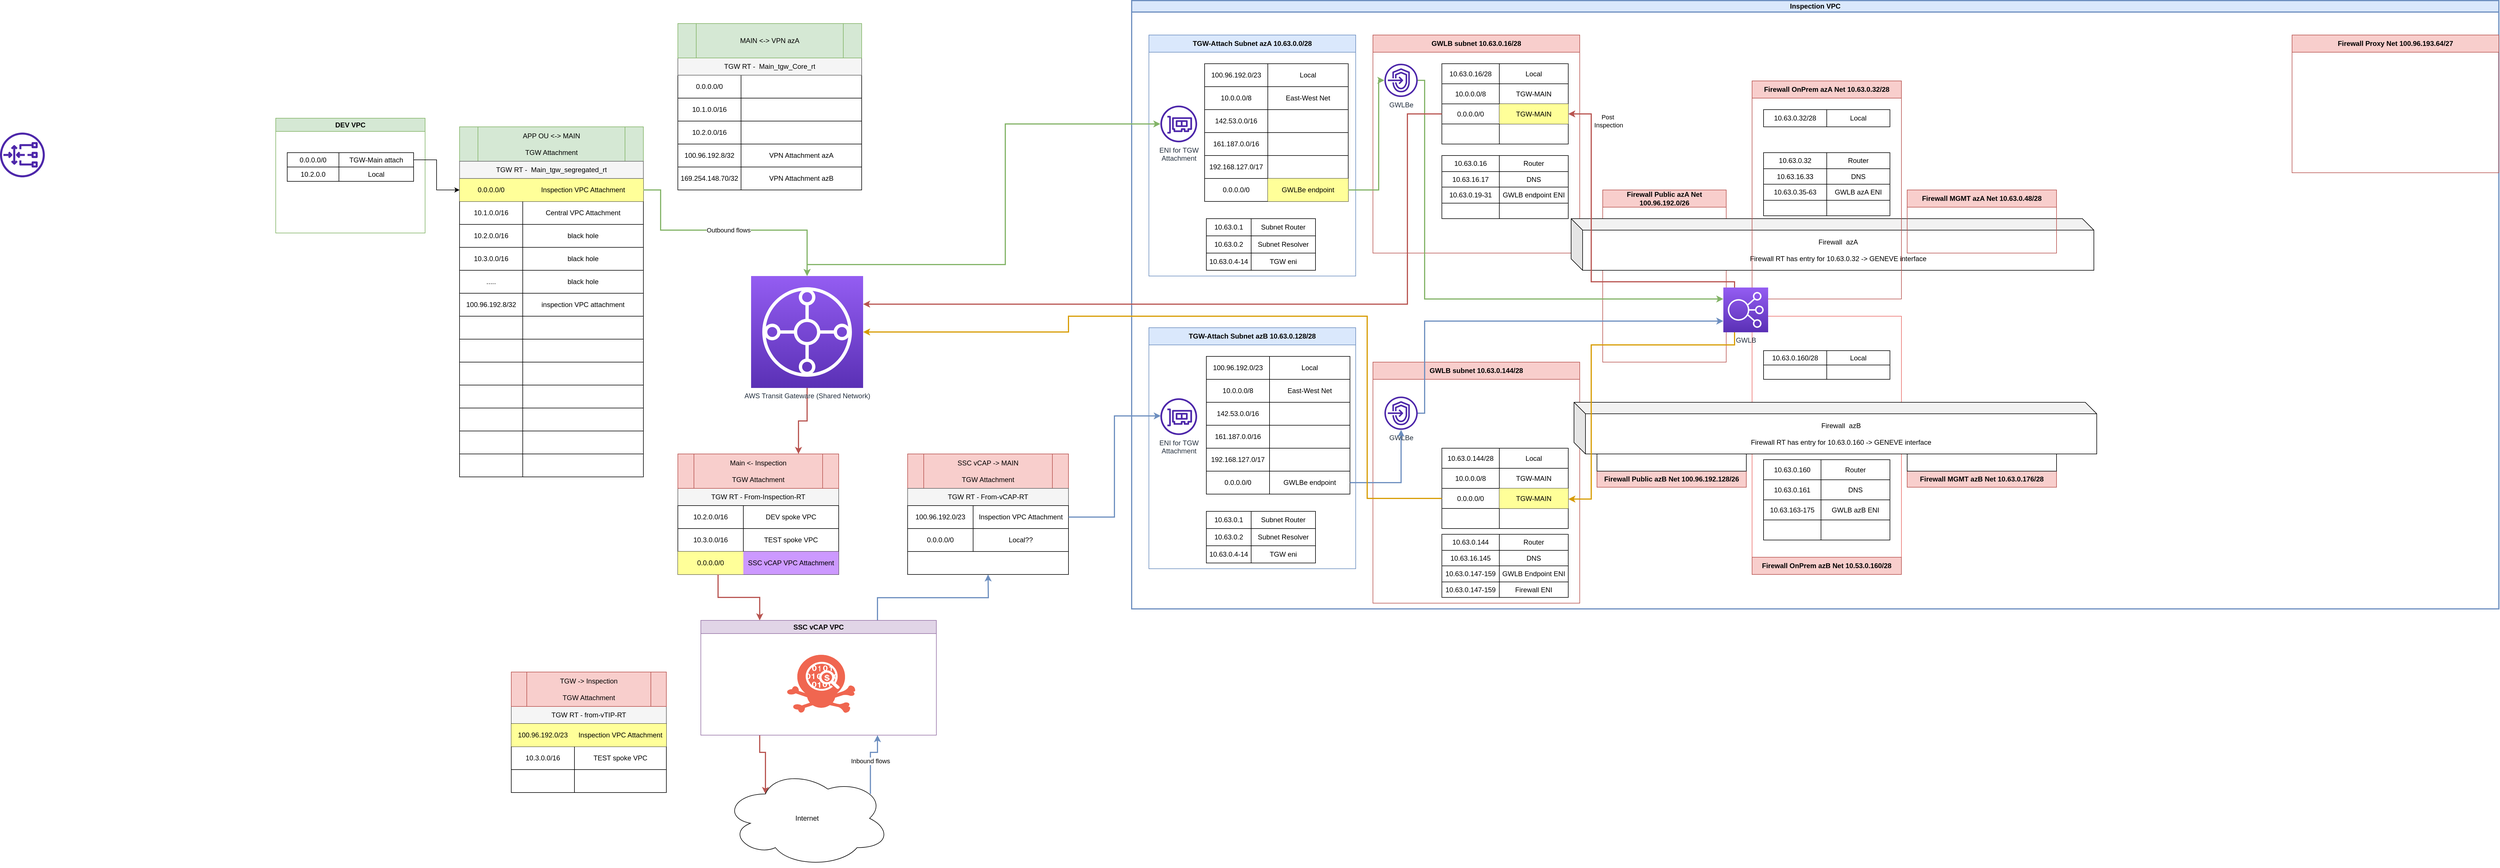 <mxfile version="21.6.8" type="github">
  <diagram name="Page-1" id="6oychFQd-ntfGYo9pwiV">
    <mxGraphModel dx="4376" dy="1811" grid="1" gridSize="10" guides="1" tooltips="1" connect="1" arrows="1" fold="1" page="1" pageScale="1" pageWidth="1100" pageHeight="850" math="0" shadow="0">
      <root>
        <mxCell id="0" />
        <mxCell id="1" parent="0" />
        <mxCell id="cEWxc5GHdfLxTCo6FRgi-1" value="Inspection VPC" style="swimlane;whiteSpace=wrap;html=1;fillColor=#dae8fc;strokeColor=#6c8ebf;startSize=20;strokeWidth=2;" vertex="1" parent="1">
          <mxGeometry x="-230" y="-630" width="2380" height="1060" as="geometry" />
        </mxCell>
        <mxCell id="cEWxc5GHdfLxTCo6FRgi-3" value="TGW-Attach Subnet azA 10.63.0.0/28" style="swimlane;whiteSpace=wrap;html=1;startSize=30;fillColor=#dae8fc;strokeColor=#6c8ebf;movable=1;resizable=1;rotatable=1;deletable=1;editable=1;locked=0;connectable=1;" vertex="1" parent="cEWxc5GHdfLxTCo6FRgi-1">
          <mxGeometry x="30" y="60" width="360" height="420" as="geometry" />
        </mxCell>
        <mxCell id="cEWxc5GHdfLxTCo6FRgi-130" value="" style="shape=table;startSize=0;container=1;collapsible=0;childLayout=tableLayout;" vertex="1" parent="cEWxc5GHdfLxTCo6FRgi-3">
          <mxGeometry x="97" y="50" width="250" height="240" as="geometry" />
        </mxCell>
        <mxCell id="cEWxc5GHdfLxTCo6FRgi-131" value="" style="shape=tableRow;horizontal=0;startSize=0;swimlaneHead=0;swimlaneBody=0;strokeColor=inherit;top=0;left=0;bottom=0;right=0;collapsible=0;dropTarget=0;fillColor=none;points=[[0,0.5],[1,0.5]];portConstraint=eastwest;" vertex="1" parent="cEWxc5GHdfLxTCo6FRgi-130">
          <mxGeometry width="250" height="40" as="geometry" />
        </mxCell>
        <mxCell id="cEWxc5GHdfLxTCo6FRgi-132" value="100.96.192.0/23" style="shape=partialRectangle;html=1;whiteSpace=wrap;connectable=0;strokeColor=inherit;overflow=hidden;fillColor=none;top=0;left=0;bottom=0;right=0;pointerEvents=1;" vertex="1" parent="cEWxc5GHdfLxTCo6FRgi-131">
          <mxGeometry width="110" height="40" as="geometry">
            <mxRectangle width="110" height="40" as="alternateBounds" />
          </mxGeometry>
        </mxCell>
        <mxCell id="cEWxc5GHdfLxTCo6FRgi-133" value="Local" style="shape=partialRectangle;html=1;whiteSpace=wrap;connectable=0;strokeColor=inherit;overflow=hidden;fillColor=none;top=0;left=0;bottom=0;right=0;pointerEvents=1;" vertex="1" parent="cEWxc5GHdfLxTCo6FRgi-131">
          <mxGeometry x="110" width="140" height="40" as="geometry">
            <mxRectangle width="140" height="40" as="alternateBounds" />
          </mxGeometry>
        </mxCell>
        <mxCell id="cEWxc5GHdfLxTCo6FRgi-134" value="" style="shape=tableRow;horizontal=0;startSize=0;swimlaneHead=0;swimlaneBody=0;strokeColor=inherit;top=0;left=0;bottom=0;right=0;collapsible=0;dropTarget=0;fillColor=none;points=[[0,0.5],[1,0.5]];portConstraint=eastwest;" vertex="1" parent="cEWxc5GHdfLxTCo6FRgi-130">
          <mxGeometry y="40" width="250" height="40" as="geometry" />
        </mxCell>
        <mxCell id="cEWxc5GHdfLxTCo6FRgi-135" value="10.0.0.0/8" style="shape=partialRectangle;html=1;whiteSpace=wrap;connectable=0;strokeColor=inherit;overflow=hidden;fillColor=none;top=0;left=0;bottom=0;right=0;pointerEvents=1;" vertex="1" parent="cEWxc5GHdfLxTCo6FRgi-134">
          <mxGeometry width="110" height="40" as="geometry">
            <mxRectangle width="110" height="40" as="alternateBounds" />
          </mxGeometry>
        </mxCell>
        <mxCell id="cEWxc5GHdfLxTCo6FRgi-136" value="East-West Net" style="shape=partialRectangle;html=1;whiteSpace=wrap;connectable=0;strokeColor=inherit;overflow=hidden;fillColor=none;top=0;left=0;bottom=0;right=0;pointerEvents=1;" vertex="1" parent="cEWxc5GHdfLxTCo6FRgi-134">
          <mxGeometry x="110" width="140" height="40" as="geometry">
            <mxRectangle width="140" height="40" as="alternateBounds" />
          </mxGeometry>
        </mxCell>
        <mxCell id="cEWxc5GHdfLxTCo6FRgi-137" value="" style="shape=tableRow;horizontal=0;startSize=0;swimlaneHead=0;swimlaneBody=0;strokeColor=inherit;top=0;left=0;bottom=0;right=0;collapsible=0;dropTarget=0;fillColor=none;points=[[0,0.5],[1,0.5]];portConstraint=eastwest;" vertex="1" parent="cEWxc5GHdfLxTCo6FRgi-130">
          <mxGeometry y="80" width="250" height="40" as="geometry" />
        </mxCell>
        <mxCell id="cEWxc5GHdfLxTCo6FRgi-138" value="142.53.0.0/16" style="shape=partialRectangle;html=1;whiteSpace=wrap;connectable=0;strokeColor=inherit;overflow=hidden;fillColor=none;top=0;left=0;bottom=0;right=0;pointerEvents=1;" vertex="1" parent="cEWxc5GHdfLxTCo6FRgi-137">
          <mxGeometry width="110" height="40" as="geometry">
            <mxRectangle width="110" height="40" as="alternateBounds" />
          </mxGeometry>
        </mxCell>
        <mxCell id="cEWxc5GHdfLxTCo6FRgi-139" value="" style="shape=partialRectangle;html=1;whiteSpace=wrap;connectable=0;strokeColor=inherit;overflow=hidden;fillColor=none;top=0;left=0;bottom=0;right=0;pointerEvents=1;" vertex="1" parent="cEWxc5GHdfLxTCo6FRgi-137">
          <mxGeometry x="110" width="140" height="40" as="geometry">
            <mxRectangle width="140" height="40" as="alternateBounds" />
          </mxGeometry>
        </mxCell>
        <mxCell id="cEWxc5GHdfLxTCo6FRgi-140" value="" style="shape=tableRow;horizontal=0;startSize=0;swimlaneHead=0;swimlaneBody=0;strokeColor=inherit;top=0;left=0;bottom=0;right=0;collapsible=0;dropTarget=0;fillColor=none;points=[[0,0.5],[1,0.5]];portConstraint=eastwest;" vertex="1" parent="cEWxc5GHdfLxTCo6FRgi-130">
          <mxGeometry y="120" width="250" height="40" as="geometry" />
        </mxCell>
        <mxCell id="cEWxc5GHdfLxTCo6FRgi-141" value="161.187.0.0/16" style="shape=partialRectangle;html=1;whiteSpace=wrap;connectable=0;strokeColor=inherit;overflow=hidden;fillColor=none;top=0;left=0;bottom=0;right=0;pointerEvents=1;" vertex="1" parent="cEWxc5GHdfLxTCo6FRgi-140">
          <mxGeometry width="110" height="40" as="geometry">
            <mxRectangle width="110" height="40" as="alternateBounds" />
          </mxGeometry>
        </mxCell>
        <mxCell id="cEWxc5GHdfLxTCo6FRgi-142" value="" style="shape=partialRectangle;html=1;whiteSpace=wrap;connectable=0;strokeColor=inherit;overflow=hidden;fillColor=none;top=0;left=0;bottom=0;right=0;pointerEvents=1;" vertex="1" parent="cEWxc5GHdfLxTCo6FRgi-140">
          <mxGeometry x="110" width="140" height="40" as="geometry">
            <mxRectangle width="140" height="40" as="alternateBounds" />
          </mxGeometry>
        </mxCell>
        <mxCell id="cEWxc5GHdfLxTCo6FRgi-143" value="" style="shape=tableRow;horizontal=0;startSize=0;swimlaneHead=0;swimlaneBody=0;strokeColor=inherit;top=0;left=0;bottom=0;right=0;collapsible=0;dropTarget=0;fillColor=none;points=[[0,0.5],[1,0.5]];portConstraint=eastwest;" vertex="1" parent="cEWxc5GHdfLxTCo6FRgi-130">
          <mxGeometry y="160" width="250" height="40" as="geometry" />
        </mxCell>
        <mxCell id="cEWxc5GHdfLxTCo6FRgi-144" value="192.168.127.0/17" style="shape=partialRectangle;html=1;whiteSpace=wrap;connectable=0;strokeColor=inherit;overflow=hidden;fillColor=none;top=0;left=0;bottom=0;right=0;pointerEvents=1;" vertex="1" parent="cEWxc5GHdfLxTCo6FRgi-143">
          <mxGeometry width="110" height="40" as="geometry">
            <mxRectangle width="110" height="40" as="alternateBounds" />
          </mxGeometry>
        </mxCell>
        <mxCell id="cEWxc5GHdfLxTCo6FRgi-145" value="" style="shape=partialRectangle;html=1;whiteSpace=wrap;connectable=0;strokeColor=inherit;overflow=hidden;fillColor=none;top=0;left=0;bottom=0;right=0;pointerEvents=1;" vertex="1" parent="cEWxc5GHdfLxTCo6FRgi-143">
          <mxGeometry x="110" width="140" height="40" as="geometry">
            <mxRectangle width="140" height="40" as="alternateBounds" />
          </mxGeometry>
        </mxCell>
        <mxCell id="cEWxc5GHdfLxTCo6FRgi-146" value="" style="shape=tableRow;horizontal=0;startSize=0;swimlaneHead=0;swimlaneBody=0;strokeColor=inherit;top=0;left=0;bottom=0;right=0;collapsible=0;dropTarget=0;fillColor=none;points=[[0,0.5],[1,0.5]];portConstraint=eastwest;" vertex="1" parent="cEWxc5GHdfLxTCo6FRgi-130">
          <mxGeometry y="200" width="250" height="40" as="geometry" />
        </mxCell>
        <mxCell id="cEWxc5GHdfLxTCo6FRgi-147" value="0.0.0.0/0" style="shape=partialRectangle;html=1;whiteSpace=wrap;connectable=0;strokeColor=inherit;overflow=hidden;fillColor=none;top=0;left=0;bottom=0;right=0;pointerEvents=1;" vertex="1" parent="cEWxc5GHdfLxTCo6FRgi-146">
          <mxGeometry width="110" height="40" as="geometry">
            <mxRectangle width="110" height="40" as="alternateBounds" />
          </mxGeometry>
        </mxCell>
        <mxCell id="cEWxc5GHdfLxTCo6FRgi-148" value="GWLBe endpoint" style="shape=partialRectangle;html=1;whiteSpace=wrap;connectable=0;strokeColor=inherit;overflow=hidden;fillColor=#FFFF99;top=0;left=0;bottom=0;right=0;pointerEvents=1;" vertex="1" parent="cEWxc5GHdfLxTCo6FRgi-146">
          <mxGeometry x="110" width="140" height="40" as="geometry">
            <mxRectangle width="140" height="40" as="alternateBounds" />
          </mxGeometry>
        </mxCell>
        <mxCell id="cEWxc5GHdfLxTCo6FRgi-149" value="ENI for TGW &lt;br&gt;Attachment" style="sketch=0;outlineConnect=0;fontColor=#232F3E;gradientColor=none;fillColor=#4D27AA;strokeColor=none;dashed=0;verticalLabelPosition=bottom;verticalAlign=top;align=center;html=1;fontSize=12;fontStyle=0;aspect=fixed;pointerEvents=1;shape=mxgraph.aws4.elastic_network_interface;" vertex="1" parent="cEWxc5GHdfLxTCo6FRgi-3">
          <mxGeometry x="20" y="123" width="64" height="64" as="geometry" />
        </mxCell>
        <mxCell id="cEWxc5GHdfLxTCo6FRgi-253" value="" style="shape=table;startSize=0;container=1;collapsible=0;childLayout=tableLayout;" vertex="1" parent="cEWxc5GHdfLxTCo6FRgi-3">
          <mxGeometry x="100" y="320" width="190" height="90" as="geometry" />
        </mxCell>
        <mxCell id="cEWxc5GHdfLxTCo6FRgi-254" value="" style="shape=tableRow;horizontal=0;startSize=0;swimlaneHead=0;swimlaneBody=0;strokeColor=inherit;top=0;left=0;bottom=0;right=0;collapsible=0;dropTarget=0;fillColor=none;points=[[0,0.5],[1,0.5]];portConstraint=eastwest;" vertex="1" parent="cEWxc5GHdfLxTCo6FRgi-253">
          <mxGeometry width="190" height="30" as="geometry" />
        </mxCell>
        <mxCell id="cEWxc5GHdfLxTCo6FRgi-255" value="10.63.0.1" style="shape=partialRectangle;html=1;whiteSpace=wrap;connectable=0;strokeColor=inherit;overflow=hidden;fillColor=none;top=0;left=0;bottom=0;right=0;pointerEvents=1;" vertex="1" parent="cEWxc5GHdfLxTCo6FRgi-254">
          <mxGeometry width="78" height="30" as="geometry">
            <mxRectangle width="78" height="30" as="alternateBounds" />
          </mxGeometry>
        </mxCell>
        <mxCell id="cEWxc5GHdfLxTCo6FRgi-256" value="Subnet Router" style="shape=partialRectangle;html=1;whiteSpace=wrap;connectable=0;strokeColor=inherit;overflow=hidden;fillColor=none;top=0;left=0;bottom=0;right=0;pointerEvents=1;" vertex="1" parent="cEWxc5GHdfLxTCo6FRgi-254">
          <mxGeometry x="78" width="112" height="30" as="geometry">
            <mxRectangle width="112" height="30" as="alternateBounds" />
          </mxGeometry>
        </mxCell>
        <mxCell id="cEWxc5GHdfLxTCo6FRgi-257" value="" style="shape=tableRow;horizontal=0;startSize=0;swimlaneHead=0;swimlaneBody=0;strokeColor=inherit;top=0;left=0;bottom=0;right=0;collapsible=0;dropTarget=0;fillColor=none;points=[[0,0.5],[1,0.5]];portConstraint=eastwest;" vertex="1" parent="cEWxc5GHdfLxTCo6FRgi-253">
          <mxGeometry y="30" width="190" height="30" as="geometry" />
        </mxCell>
        <mxCell id="cEWxc5GHdfLxTCo6FRgi-258" value="10.63.0.2" style="shape=partialRectangle;html=1;whiteSpace=wrap;connectable=0;strokeColor=inherit;overflow=hidden;fillColor=none;top=0;left=0;bottom=0;right=0;pointerEvents=1;" vertex="1" parent="cEWxc5GHdfLxTCo6FRgi-257">
          <mxGeometry width="78" height="30" as="geometry">
            <mxRectangle width="78" height="30" as="alternateBounds" />
          </mxGeometry>
        </mxCell>
        <mxCell id="cEWxc5GHdfLxTCo6FRgi-259" value="Subnet Resolver" style="shape=partialRectangle;html=1;whiteSpace=wrap;connectable=0;strokeColor=inherit;overflow=hidden;fillColor=none;top=0;left=0;bottom=0;right=0;pointerEvents=1;" vertex="1" parent="cEWxc5GHdfLxTCo6FRgi-257">
          <mxGeometry x="78" width="112" height="30" as="geometry">
            <mxRectangle width="112" height="30" as="alternateBounds" />
          </mxGeometry>
        </mxCell>
        <mxCell id="cEWxc5GHdfLxTCo6FRgi-260" value="" style="shape=tableRow;horizontal=0;startSize=0;swimlaneHead=0;swimlaneBody=0;strokeColor=inherit;top=0;left=0;bottom=0;right=0;collapsible=0;dropTarget=0;fillColor=none;points=[[0,0.5],[1,0.5]];portConstraint=eastwest;" vertex="1" parent="cEWxc5GHdfLxTCo6FRgi-253">
          <mxGeometry y="60" width="190" height="30" as="geometry" />
        </mxCell>
        <mxCell id="cEWxc5GHdfLxTCo6FRgi-261" value="10.63.0.4-14" style="shape=partialRectangle;html=1;whiteSpace=wrap;connectable=0;strokeColor=inherit;overflow=hidden;fillColor=none;top=0;left=0;bottom=0;right=0;pointerEvents=1;" vertex="1" parent="cEWxc5GHdfLxTCo6FRgi-260">
          <mxGeometry width="78" height="30" as="geometry">
            <mxRectangle width="78" height="30" as="alternateBounds" />
          </mxGeometry>
        </mxCell>
        <mxCell id="cEWxc5GHdfLxTCo6FRgi-262" value="TGW eni" style="shape=partialRectangle;html=1;whiteSpace=wrap;connectable=0;strokeColor=inherit;overflow=hidden;fillColor=none;top=0;left=0;bottom=0;right=0;pointerEvents=1;" vertex="1" parent="cEWxc5GHdfLxTCo6FRgi-260">
          <mxGeometry x="78" width="112" height="30" as="geometry">
            <mxRectangle width="112" height="30" as="alternateBounds" />
          </mxGeometry>
        </mxCell>
        <mxCell id="cEWxc5GHdfLxTCo6FRgi-100" value="GWLB subnet 10.63.0.16/28" style="swimlane;whiteSpace=wrap;html=1;startSize=30;fillColor=#f8cecc;strokeColor=#b85450;" vertex="1" parent="cEWxc5GHdfLxTCo6FRgi-1">
          <mxGeometry x="420" y="60" width="360" height="380" as="geometry" />
        </mxCell>
        <mxCell id="cEWxc5GHdfLxTCo6FRgi-212" value="GWLBe" style="sketch=0;outlineConnect=0;fontColor=#232F3E;gradientColor=none;fillColor=#4D27AA;strokeColor=none;dashed=0;verticalLabelPosition=bottom;verticalAlign=top;align=center;html=1;fontSize=12;fontStyle=0;aspect=fixed;pointerEvents=1;shape=mxgraph.aws4.endpoints;" vertex="1" parent="cEWxc5GHdfLxTCo6FRgi-100">
          <mxGeometry x="20" y="50" width="58" height="58" as="geometry" />
        </mxCell>
        <mxCell id="cEWxc5GHdfLxTCo6FRgi-263" value="" style="shape=table;startSize=0;container=1;collapsible=0;childLayout=tableLayout;" vertex="1" parent="cEWxc5GHdfLxTCo6FRgi-100">
          <mxGeometry x="120" y="50" width="220" height="140" as="geometry" />
        </mxCell>
        <mxCell id="cEWxc5GHdfLxTCo6FRgi-264" value="" style="shape=tableRow;horizontal=0;startSize=0;swimlaneHead=0;swimlaneBody=0;strokeColor=inherit;top=0;left=0;bottom=0;right=0;collapsible=0;dropTarget=0;fillColor=none;points=[[0,0.5],[1,0.5]];portConstraint=eastwest;" vertex="1" parent="cEWxc5GHdfLxTCo6FRgi-263">
          <mxGeometry width="220" height="35" as="geometry" />
        </mxCell>
        <mxCell id="cEWxc5GHdfLxTCo6FRgi-265" value="10.63.0.16/28" style="shape=partialRectangle;html=1;whiteSpace=wrap;connectable=0;strokeColor=inherit;overflow=hidden;fillColor=none;top=0;left=0;bottom=0;right=0;pointerEvents=1;" vertex="1" parent="cEWxc5GHdfLxTCo6FRgi-264">
          <mxGeometry width="100" height="35" as="geometry">
            <mxRectangle width="100" height="35" as="alternateBounds" />
          </mxGeometry>
        </mxCell>
        <mxCell id="cEWxc5GHdfLxTCo6FRgi-266" value="Local" style="shape=partialRectangle;html=1;whiteSpace=wrap;connectable=0;strokeColor=inherit;overflow=hidden;fillColor=none;top=0;left=0;bottom=0;right=0;pointerEvents=1;" vertex="1" parent="cEWxc5GHdfLxTCo6FRgi-264">
          <mxGeometry x="100" width="120" height="35" as="geometry">
            <mxRectangle width="120" height="35" as="alternateBounds" />
          </mxGeometry>
        </mxCell>
        <mxCell id="cEWxc5GHdfLxTCo6FRgi-267" value="" style="shape=tableRow;horizontal=0;startSize=0;swimlaneHead=0;swimlaneBody=0;strokeColor=inherit;top=0;left=0;bottom=0;right=0;collapsible=0;dropTarget=0;fillColor=none;points=[[0,0.5],[1,0.5]];portConstraint=eastwest;" vertex="1" parent="cEWxc5GHdfLxTCo6FRgi-263">
          <mxGeometry y="35" width="220" height="35" as="geometry" />
        </mxCell>
        <mxCell id="cEWxc5GHdfLxTCo6FRgi-268" value="10.0.0.0/8" style="shape=partialRectangle;html=1;whiteSpace=wrap;connectable=0;strokeColor=inherit;overflow=hidden;fillColor=none;top=0;left=0;bottom=0;right=0;pointerEvents=1;" vertex="1" parent="cEWxc5GHdfLxTCo6FRgi-267">
          <mxGeometry width="100" height="35" as="geometry">
            <mxRectangle width="100" height="35" as="alternateBounds" />
          </mxGeometry>
        </mxCell>
        <mxCell id="cEWxc5GHdfLxTCo6FRgi-269" value="TGW-MAIN" style="shape=partialRectangle;html=1;whiteSpace=wrap;connectable=0;strokeColor=inherit;overflow=hidden;fillColor=none;top=0;left=0;bottom=0;right=0;pointerEvents=1;" vertex="1" parent="cEWxc5GHdfLxTCo6FRgi-267">
          <mxGeometry x="100" width="120" height="35" as="geometry">
            <mxRectangle width="120" height="35" as="alternateBounds" />
          </mxGeometry>
        </mxCell>
        <mxCell id="cEWxc5GHdfLxTCo6FRgi-270" value="" style="shape=tableRow;horizontal=0;startSize=0;swimlaneHead=0;swimlaneBody=0;strokeColor=inherit;top=0;left=0;bottom=0;right=0;collapsible=0;dropTarget=0;fillColor=none;points=[[0,0.5],[1,0.5]];portConstraint=eastwest;" vertex="1" parent="cEWxc5GHdfLxTCo6FRgi-263">
          <mxGeometry y="70" width="220" height="35" as="geometry" />
        </mxCell>
        <mxCell id="cEWxc5GHdfLxTCo6FRgi-271" value="0.0.0.0/0" style="shape=partialRectangle;html=1;whiteSpace=wrap;connectable=0;strokeColor=inherit;overflow=hidden;fillColor=none;top=0;left=0;bottom=0;right=0;pointerEvents=1;" vertex="1" parent="cEWxc5GHdfLxTCo6FRgi-270">
          <mxGeometry width="100" height="35" as="geometry">
            <mxRectangle width="100" height="35" as="alternateBounds" />
          </mxGeometry>
        </mxCell>
        <mxCell id="cEWxc5GHdfLxTCo6FRgi-272" value="TGW-MAIN" style="shape=partialRectangle;html=1;whiteSpace=wrap;connectable=0;strokeColor=inherit;overflow=hidden;fillColor=#FFFF99;top=0;left=0;bottom=0;right=0;pointerEvents=1;" vertex="1" parent="cEWxc5GHdfLxTCo6FRgi-270">
          <mxGeometry x="100" width="120" height="35" as="geometry">
            <mxRectangle width="120" height="35" as="alternateBounds" />
          </mxGeometry>
        </mxCell>
        <mxCell id="cEWxc5GHdfLxTCo6FRgi-273" value="" style="shape=tableRow;horizontal=0;startSize=0;swimlaneHead=0;swimlaneBody=0;strokeColor=inherit;top=0;left=0;bottom=0;right=0;collapsible=0;dropTarget=0;fillColor=none;points=[[0,0.5],[1,0.5]];portConstraint=eastwest;" vertex="1" parent="cEWxc5GHdfLxTCo6FRgi-263">
          <mxGeometry y="105" width="220" height="35" as="geometry" />
        </mxCell>
        <mxCell id="cEWxc5GHdfLxTCo6FRgi-274" value="" style="shape=partialRectangle;html=1;whiteSpace=wrap;connectable=0;strokeColor=inherit;overflow=hidden;fillColor=none;top=0;left=0;bottom=0;right=0;pointerEvents=1;" vertex="1" parent="cEWxc5GHdfLxTCo6FRgi-273">
          <mxGeometry width="100" height="35" as="geometry">
            <mxRectangle width="100" height="35" as="alternateBounds" />
          </mxGeometry>
        </mxCell>
        <mxCell id="cEWxc5GHdfLxTCo6FRgi-275" value="" style="shape=partialRectangle;html=1;whiteSpace=wrap;connectable=0;strokeColor=inherit;overflow=hidden;fillColor=none;top=0;left=0;bottom=0;right=0;pointerEvents=1;" vertex="1" parent="cEWxc5GHdfLxTCo6FRgi-273">
          <mxGeometry x="100" width="120" height="35" as="geometry">
            <mxRectangle width="120" height="35" as="alternateBounds" />
          </mxGeometry>
        </mxCell>
        <mxCell id="cEWxc5GHdfLxTCo6FRgi-287" value="" style="shape=table;startSize=0;container=1;collapsible=0;childLayout=tableLayout;" vertex="1" parent="cEWxc5GHdfLxTCo6FRgi-100">
          <mxGeometry x="120" y="210" width="220" height="110" as="geometry" />
        </mxCell>
        <mxCell id="cEWxc5GHdfLxTCo6FRgi-288" value="" style="shape=tableRow;horizontal=0;startSize=0;swimlaneHead=0;swimlaneBody=0;strokeColor=inherit;top=0;left=0;bottom=0;right=0;collapsible=0;dropTarget=0;fillColor=none;points=[[0,0.5],[1,0.5]];portConstraint=eastwest;" vertex="1" parent="cEWxc5GHdfLxTCo6FRgi-287">
          <mxGeometry width="220" height="28" as="geometry" />
        </mxCell>
        <mxCell id="cEWxc5GHdfLxTCo6FRgi-289" value="10.63.0.16" style="shape=partialRectangle;html=1;whiteSpace=wrap;connectable=0;strokeColor=inherit;overflow=hidden;fillColor=none;top=0;left=0;bottom=0;right=0;pointerEvents=1;" vertex="1" parent="cEWxc5GHdfLxTCo6FRgi-288">
          <mxGeometry width="100" height="28" as="geometry">
            <mxRectangle width="100" height="28" as="alternateBounds" />
          </mxGeometry>
        </mxCell>
        <mxCell id="cEWxc5GHdfLxTCo6FRgi-290" value="Router" style="shape=partialRectangle;html=1;whiteSpace=wrap;connectable=0;strokeColor=inherit;overflow=hidden;fillColor=none;top=0;left=0;bottom=0;right=0;pointerEvents=1;" vertex="1" parent="cEWxc5GHdfLxTCo6FRgi-288">
          <mxGeometry x="100" width="120" height="28" as="geometry">
            <mxRectangle width="120" height="28" as="alternateBounds" />
          </mxGeometry>
        </mxCell>
        <mxCell id="cEWxc5GHdfLxTCo6FRgi-291" value="" style="shape=tableRow;horizontal=0;startSize=0;swimlaneHead=0;swimlaneBody=0;strokeColor=inherit;top=0;left=0;bottom=0;right=0;collapsible=0;dropTarget=0;fillColor=none;points=[[0,0.5],[1,0.5]];portConstraint=eastwest;" vertex="1" parent="cEWxc5GHdfLxTCo6FRgi-287">
          <mxGeometry y="28" width="220" height="27" as="geometry" />
        </mxCell>
        <mxCell id="cEWxc5GHdfLxTCo6FRgi-292" value="10.63.16.17" style="shape=partialRectangle;html=1;whiteSpace=wrap;connectable=0;strokeColor=inherit;overflow=hidden;fillColor=none;top=0;left=0;bottom=0;right=0;pointerEvents=1;" vertex="1" parent="cEWxc5GHdfLxTCo6FRgi-291">
          <mxGeometry width="100" height="27" as="geometry">
            <mxRectangle width="100" height="27" as="alternateBounds" />
          </mxGeometry>
        </mxCell>
        <mxCell id="cEWxc5GHdfLxTCo6FRgi-293" value="DNS" style="shape=partialRectangle;html=1;whiteSpace=wrap;connectable=0;strokeColor=inherit;overflow=hidden;fillColor=none;top=0;left=0;bottom=0;right=0;pointerEvents=1;" vertex="1" parent="cEWxc5GHdfLxTCo6FRgi-291">
          <mxGeometry x="100" width="120" height="27" as="geometry">
            <mxRectangle width="120" height="27" as="alternateBounds" />
          </mxGeometry>
        </mxCell>
        <mxCell id="cEWxc5GHdfLxTCo6FRgi-294" value="" style="shape=tableRow;horizontal=0;startSize=0;swimlaneHead=0;swimlaneBody=0;strokeColor=inherit;top=0;left=0;bottom=0;right=0;collapsible=0;dropTarget=0;fillColor=none;points=[[0,0.5],[1,0.5]];portConstraint=eastwest;" vertex="1" parent="cEWxc5GHdfLxTCo6FRgi-287">
          <mxGeometry y="55" width="220" height="28" as="geometry" />
        </mxCell>
        <mxCell id="cEWxc5GHdfLxTCo6FRgi-295" value="10.63.0.19-31" style="shape=partialRectangle;html=1;whiteSpace=wrap;connectable=0;strokeColor=inherit;overflow=hidden;fillColor=none;top=0;left=0;bottom=0;right=0;pointerEvents=1;" vertex="1" parent="cEWxc5GHdfLxTCo6FRgi-294">
          <mxGeometry width="100" height="28" as="geometry">
            <mxRectangle width="100" height="28" as="alternateBounds" />
          </mxGeometry>
        </mxCell>
        <mxCell id="cEWxc5GHdfLxTCo6FRgi-296" value="GWLB endpoint ENI" style="shape=partialRectangle;html=1;whiteSpace=wrap;connectable=0;strokeColor=inherit;overflow=hidden;fillColor=none;top=0;left=0;bottom=0;right=0;pointerEvents=1;" vertex="1" parent="cEWxc5GHdfLxTCo6FRgi-294">
          <mxGeometry x="100" width="120" height="28" as="geometry">
            <mxRectangle width="120" height="28" as="alternateBounds" />
          </mxGeometry>
        </mxCell>
        <mxCell id="cEWxc5GHdfLxTCo6FRgi-297" value="" style="shape=tableRow;horizontal=0;startSize=0;swimlaneHead=0;swimlaneBody=0;strokeColor=inherit;top=0;left=0;bottom=0;right=0;collapsible=0;dropTarget=0;fillColor=none;points=[[0,0.5],[1,0.5]];portConstraint=eastwest;" vertex="1" parent="cEWxc5GHdfLxTCo6FRgi-287">
          <mxGeometry y="83" width="220" height="27" as="geometry" />
        </mxCell>
        <mxCell id="cEWxc5GHdfLxTCo6FRgi-298" value="" style="shape=partialRectangle;html=1;whiteSpace=wrap;connectable=0;strokeColor=inherit;overflow=hidden;fillColor=none;top=0;left=0;bottom=0;right=0;pointerEvents=1;" vertex="1" parent="cEWxc5GHdfLxTCo6FRgi-297">
          <mxGeometry width="100" height="27" as="geometry">
            <mxRectangle width="100" height="27" as="alternateBounds" />
          </mxGeometry>
        </mxCell>
        <mxCell id="cEWxc5GHdfLxTCo6FRgi-299" value="" style="shape=partialRectangle;html=1;whiteSpace=wrap;connectable=0;strokeColor=inherit;overflow=hidden;fillColor=none;top=0;left=0;bottom=0;right=0;pointerEvents=1;" vertex="1" parent="cEWxc5GHdfLxTCo6FRgi-297">
          <mxGeometry x="100" width="120" height="27" as="geometry">
            <mxRectangle width="120" height="27" as="alternateBounds" />
          </mxGeometry>
        </mxCell>
        <mxCell id="cEWxc5GHdfLxTCo6FRgi-241" value="Firewall Public azA Net 100.96.192.0/26" style="swimlane;whiteSpace=wrap;html=1;startSize=30;fillColor=#f8cecc;strokeColor=#b85450;" vertex="1" parent="cEWxc5GHdfLxTCo6FRgi-1">
          <mxGeometry x="820" y="330" width="215" height="300" as="geometry" />
        </mxCell>
        <mxCell id="cEWxc5GHdfLxTCo6FRgi-303" value="Firewall&amp;nbsp; azA&lt;br&gt;&lt;br&gt;Firewall RT has entry for 10.63.0.32 -&amp;gt; GENEVE interface" style="shape=cube;whiteSpace=wrap;html=1;boundedLbl=1;backgroundOutline=1;darkOpacity=0.05;darkOpacity2=0.1;" vertex="1" parent="cEWxc5GHdfLxTCo6FRgi-241">
          <mxGeometry x="-55" y="50" width="910" height="90" as="geometry" />
        </mxCell>
        <mxCell id="cEWxc5GHdfLxTCo6FRgi-243" value="Firewall OnPrem azA Net&amp;nbsp;10.63.0.32/28" style="swimlane;whiteSpace=wrap;html=1;startSize=30;fillColor=#f8cecc;strokeColor=#b85450;" vertex="1" parent="cEWxc5GHdfLxTCo6FRgi-1">
          <mxGeometry x="1080" y="140" width="260" height="380" as="geometry" />
        </mxCell>
        <mxCell id="cEWxc5GHdfLxTCo6FRgi-411" value="" style="shape=table;startSize=0;container=1;collapsible=0;childLayout=tableLayout;" vertex="1" parent="cEWxc5GHdfLxTCo6FRgi-243">
          <mxGeometry x="20" y="50" width="220" height="30" as="geometry" />
        </mxCell>
        <mxCell id="cEWxc5GHdfLxTCo6FRgi-412" value="" style="shape=tableRow;horizontal=0;startSize=0;swimlaneHead=0;swimlaneBody=0;strokeColor=inherit;top=0;left=0;bottom=0;right=0;collapsible=0;dropTarget=0;fillColor=none;points=[[0,0.5],[1,0.5]];portConstraint=eastwest;" vertex="1" parent="cEWxc5GHdfLxTCo6FRgi-411">
          <mxGeometry width="220" height="30" as="geometry" />
        </mxCell>
        <mxCell id="cEWxc5GHdfLxTCo6FRgi-413" value="10.63.0.32/28" style="shape=partialRectangle;html=1;whiteSpace=wrap;connectable=0;strokeColor=inherit;overflow=hidden;fillColor=none;top=0;left=0;bottom=0;right=0;pointerEvents=1;" vertex="1" parent="cEWxc5GHdfLxTCo6FRgi-412">
          <mxGeometry width="110" height="30" as="geometry">
            <mxRectangle width="110" height="30" as="alternateBounds" />
          </mxGeometry>
        </mxCell>
        <mxCell id="cEWxc5GHdfLxTCo6FRgi-414" value="Local" style="shape=partialRectangle;html=1;whiteSpace=wrap;connectable=0;strokeColor=inherit;overflow=hidden;fillColor=none;top=0;left=0;bottom=0;right=0;pointerEvents=1;" vertex="1" parent="cEWxc5GHdfLxTCo6FRgi-412">
          <mxGeometry x="110" width="110" height="30" as="geometry">
            <mxRectangle width="110" height="30" as="alternateBounds" />
          </mxGeometry>
        </mxCell>
        <mxCell id="cEWxc5GHdfLxTCo6FRgi-415" value="" style="shape=table;startSize=0;container=1;collapsible=0;childLayout=tableLayout;" vertex="1" parent="cEWxc5GHdfLxTCo6FRgi-243">
          <mxGeometry x="20" y="125" width="220" height="110" as="geometry" />
        </mxCell>
        <mxCell id="cEWxc5GHdfLxTCo6FRgi-416" value="" style="shape=tableRow;horizontal=0;startSize=0;swimlaneHead=0;swimlaneBody=0;strokeColor=inherit;top=0;left=0;bottom=0;right=0;collapsible=0;dropTarget=0;fillColor=none;points=[[0,0.5],[1,0.5]];portConstraint=eastwest;" vertex="1" parent="cEWxc5GHdfLxTCo6FRgi-415">
          <mxGeometry width="220" height="28" as="geometry" />
        </mxCell>
        <mxCell id="cEWxc5GHdfLxTCo6FRgi-417" value="10.63.0.32" style="shape=partialRectangle;html=1;whiteSpace=wrap;connectable=0;strokeColor=inherit;overflow=hidden;fillColor=none;top=0;left=0;bottom=0;right=0;pointerEvents=1;" vertex="1" parent="cEWxc5GHdfLxTCo6FRgi-416">
          <mxGeometry width="110" height="28" as="geometry">
            <mxRectangle width="110" height="28" as="alternateBounds" />
          </mxGeometry>
        </mxCell>
        <mxCell id="cEWxc5GHdfLxTCo6FRgi-418" value="Router" style="shape=partialRectangle;html=1;whiteSpace=wrap;connectable=0;strokeColor=inherit;overflow=hidden;fillColor=none;top=0;left=0;bottom=0;right=0;pointerEvents=1;" vertex="1" parent="cEWxc5GHdfLxTCo6FRgi-416">
          <mxGeometry x="110" width="110" height="28" as="geometry">
            <mxRectangle width="110" height="28" as="alternateBounds" />
          </mxGeometry>
        </mxCell>
        <mxCell id="cEWxc5GHdfLxTCo6FRgi-419" value="" style="shape=tableRow;horizontal=0;startSize=0;swimlaneHead=0;swimlaneBody=0;strokeColor=inherit;top=0;left=0;bottom=0;right=0;collapsible=0;dropTarget=0;fillColor=none;points=[[0,0.5],[1,0.5]];portConstraint=eastwest;" vertex="1" parent="cEWxc5GHdfLxTCo6FRgi-415">
          <mxGeometry y="28" width="220" height="27" as="geometry" />
        </mxCell>
        <mxCell id="cEWxc5GHdfLxTCo6FRgi-420" value="10.63.16.33" style="shape=partialRectangle;html=1;whiteSpace=wrap;connectable=0;strokeColor=inherit;overflow=hidden;fillColor=none;top=0;left=0;bottom=0;right=0;pointerEvents=1;" vertex="1" parent="cEWxc5GHdfLxTCo6FRgi-419">
          <mxGeometry width="110" height="27" as="geometry">
            <mxRectangle width="110" height="27" as="alternateBounds" />
          </mxGeometry>
        </mxCell>
        <mxCell id="cEWxc5GHdfLxTCo6FRgi-421" value="DNS" style="shape=partialRectangle;html=1;whiteSpace=wrap;connectable=0;strokeColor=inherit;overflow=hidden;fillColor=none;top=0;left=0;bottom=0;right=0;pointerEvents=1;" vertex="1" parent="cEWxc5GHdfLxTCo6FRgi-419">
          <mxGeometry x="110" width="110" height="27" as="geometry">
            <mxRectangle width="110" height="27" as="alternateBounds" />
          </mxGeometry>
        </mxCell>
        <mxCell id="cEWxc5GHdfLxTCo6FRgi-422" value="" style="shape=tableRow;horizontal=0;startSize=0;swimlaneHead=0;swimlaneBody=0;strokeColor=inherit;top=0;left=0;bottom=0;right=0;collapsible=0;dropTarget=0;fillColor=none;points=[[0,0.5],[1,0.5]];portConstraint=eastwest;" vertex="1" parent="cEWxc5GHdfLxTCo6FRgi-415">
          <mxGeometry y="55" width="220" height="28" as="geometry" />
        </mxCell>
        <mxCell id="cEWxc5GHdfLxTCo6FRgi-423" value="10.63.0.35-63" style="shape=partialRectangle;html=1;whiteSpace=wrap;connectable=0;strokeColor=inherit;overflow=hidden;fillColor=none;top=0;left=0;bottom=0;right=0;pointerEvents=1;" vertex="1" parent="cEWxc5GHdfLxTCo6FRgi-422">
          <mxGeometry width="110" height="28" as="geometry">
            <mxRectangle width="110" height="28" as="alternateBounds" />
          </mxGeometry>
        </mxCell>
        <mxCell id="cEWxc5GHdfLxTCo6FRgi-424" value="GWLB azA ENI" style="shape=partialRectangle;html=1;whiteSpace=wrap;connectable=0;strokeColor=inherit;overflow=hidden;fillColor=none;top=0;left=0;bottom=0;right=0;pointerEvents=1;" vertex="1" parent="cEWxc5GHdfLxTCo6FRgi-422">
          <mxGeometry x="110" width="110" height="28" as="geometry">
            <mxRectangle width="110" height="28" as="alternateBounds" />
          </mxGeometry>
        </mxCell>
        <mxCell id="cEWxc5GHdfLxTCo6FRgi-425" value="" style="shape=tableRow;horizontal=0;startSize=0;swimlaneHead=0;swimlaneBody=0;strokeColor=inherit;top=0;left=0;bottom=0;right=0;collapsible=0;dropTarget=0;fillColor=none;points=[[0,0.5],[1,0.5]];portConstraint=eastwest;" vertex="1" parent="cEWxc5GHdfLxTCo6FRgi-415">
          <mxGeometry y="83" width="220" height="27" as="geometry" />
        </mxCell>
        <mxCell id="cEWxc5GHdfLxTCo6FRgi-426" value="" style="shape=partialRectangle;html=1;whiteSpace=wrap;connectable=0;strokeColor=inherit;overflow=hidden;fillColor=none;top=0;left=0;bottom=0;right=0;pointerEvents=1;" vertex="1" parent="cEWxc5GHdfLxTCo6FRgi-425">
          <mxGeometry width="110" height="27" as="geometry">
            <mxRectangle width="110" height="27" as="alternateBounds" />
          </mxGeometry>
        </mxCell>
        <mxCell id="cEWxc5GHdfLxTCo6FRgi-427" value="" style="shape=partialRectangle;html=1;whiteSpace=wrap;connectable=0;strokeColor=inherit;overflow=hidden;fillColor=none;top=0;left=0;bottom=0;right=0;pointerEvents=1;" vertex="1" parent="cEWxc5GHdfLxTCo6FRgi-425">
          <mxGeometry x="110" width="110" height="27" as="geometry">
            <mxRectangle width="110" height="27" as="alternateBounds" />
          </mxGeometry>
        </mxCell>
        <mxCell id="cEWxc5GHdfLxTCo6FRgi-245" value="Firewall MGMT azA Net 10.63.0.48/28" style="swimlane;whiteSpace=wrap;html=1;startSize=30;fillColor=#f8cecc;strokeColor=#b85450;" vertex="1" parent="cEWxc5GHdfLxTCo6FRgi-1">
          <mxGeometry x="1350" y="330" width="260" height="110" as="geometry" />
        </mxCell>
        <mxCell id="cEWxc5GHdfLxTCo6FRgi-246" value="Firewall Proxy Net 100.96.193.64/27" style="swimlane;whiteSpace=wrap;html=1;startSize=30;fillColor=#f8cecc;strokeColor=#b85450;" vertex="1" parent="cEWxc5GHdfLxTCo6FRgi-1">
          <mxGeometry x="2020" y="60" width="360" height="240" as="geometry" />
        </mxCell>
        <mxCell id="cEWxc5GHdfLxTCo6FRgi-304" value="GWLB subnet 10.63.0.144/28" style="swimlane;whiteSpace=wrap;html=1;startSize=30;fillColor=#f8cecc;strokeColor=#b85450;" vertex="1" parent="cEWxc5GHdfLxTCo6FRgi-1">
          <mxGeometry x="420" y="630" width="360" height="420" as="geometry" />
        </mxCell>
        <mxCell id="cEWxc5GHdfLxTCo6FRgi-305" value="GWLBe" style="sketch=0;outlineConnect=0;fontColor=#232F3E;gradientColor=none;fillColor=#4D27AA;strokeColor=none;dashed=0;verticalLabelPosition=bottom;verticalAlign=top;align=center;html=1;fontSize=12;fontStyle=0;aspect=fixed;pointerEvents=1;shape=mxgraph.aws4.endpoints;" vertex="1" parent="cEWxc5GHdfLxTCo6FRgi-304">
          <mxGeometry x="20" y="60" width="58" height="58" as="geometry" />
        </mxCell>
        <mxCell id="cEWxc5GHdfLxTCo6FRgi-306" value="" style="shape=table;startSize=0;container=1;collapsible=0;childLayout=tableLayout;" vertex="1" parent="cEWxc5GHdfLxTCo6FRgi-304">
          <mxGeometry x="120" y="150" width="220" height="140" as="geometry" />
        </mxCell>
        <mxCell id="cEWxc5GHdfLxTCo6FRgi-307" value="" style="shape=tableRow;horizontal=0;startSize=0;swimlaneHead=0;swimlaneBody=0;strokeColor=inherit;top=0;left=0;bottom=0;right=0;collapsible=0;dropTarget=0;fillColor=none;points=[[0,0.5],[1,0.5]];portConstraint=eastwest;" vertex="1" parent="cEWxc5GHdfLxTCo6FRgi-306">
          <mxGeometry width="220" height="35" as="geometry" />
        </mxCell>
        <mxCell id="cEWxc5GHdfLxTCo6FRgi-308" value="10.63.0.144/28" style="shape=partialRectangle;html=1;whiteSpace=wrap;connectable=0;strokeColor=inherit;overflow=hidden;fillColor=none;top=0;left=0;bottom=0;right=0;pointerEvents=1;" vertex="1" parent="cEWxc5GHdfLxTCo6FRgi-307">
          <mxGeometry width="100" height="35" as="geometry">
            <mxRectangle width="100" height="35" as="alternateBounds" />
          </mxGeometry>
        </mxCell>
        <mxCell id="cEWxc5GHdfLxTCo6FRgi-309" value="Local" style="shape=partialRectangle;html=1;whiteSpace=wrap;connectable=0;strokeColor=inherit;overflow=hidden;fillColor=none;top=0;left=0;bottom=0;right=0;pointerEvents=1;" vertex="1" parent="cEWxc5GHdfLxTCo6FRgi-307">
          <mxGeometry x="100" width="120" height="35" as="geometry">
            <mxRectangle width="120" height="35" as="alternateBounds" />
          </mxGeometry>
        </mxCell>
        <mxCell id="cEWxc5GHdfLxTCo6FRgi-310" value="" style="shape=tableRow;horizontal=0;startSize=0;swimlaneHead=0;swimlaneBody=0;strokeColor=inherit;top=0;left=0;bottom=0;right=0;collapsible=0;dropTarget=0;fillColor=none;points=[[0,0.5],[1,0.5]];portConstraint=eastwest;" vertex="1" parent="cEWxc5GHdfLxTCo6FRgi-306">
          <mxGeometry y="35" width="220" height="35" as="geometry" />
        </mxCell>
        <mxCell id="cEWxc5GHdfLxTCo6FRgi-311" value="10.0.0.0/8" style="shape=partialRectangle;html=1;whiteSpace=wrap;connectable=0;strokeColor=inherit;overflow=hidden;fillColor=none;top=0;left=0;bottom=0;right=0;pointerEvents=1;" vertex="1" parent="cEWxc5GHdfLxTCo6FRgi-310">
          <mxGeometry width="100" height="35" as="geometry">
            <mxRectangle width="100" height="35" as="alternateBounds" />
          </mxGeometry>
        </mxCell>
        <mxCell id="cEWxc5GHdfLxTCo6FRgi-312" value="TGW-MAIN" style="shape=partialRectangle;html=1;whiteSpace=wrap;connectable=0;strokeColor=inherit;overflow=hidden;fillColor=none;top=0;left=0;bottom=0;right=0;pointerEvents=1;" vertex="1" parent="cEWxc5GHdfLxTCo6FRgi-310">
          <mxGeometry x="100" width="120" height="35" as="geometry">
            <mxRectangle width="120" height="35" as="alternateBounds" />
          </mxGeometry>
        </mxCell>
        <mxCell id="cEWxc5GHdfLxTCo6FRgi-313" value="" style="shape=tableRow;horizontal=0;startSize=0;swimlaneHead=0;swimlaneBody=0;strokeColor=inherit;top=0;left=0;bottom=0;right=0;collapsible=0;dropTarget=0;fillColor=none;points=[[0,0.5],[1,0.5]];portConstraint=eastwest;" vertex="1" parent="cEWxc5GHdfLxTCo6FRgi-306">
          <mxGeometry y="70" width="220" height="35" as="geometry" />
        </mxCell>
        <mxCell id="cEWxc5GHdfLxTCo6FRgi-314" value="0.0.0.0/0" style="shape=partialRectangle;html=1;whiteSpace=wrap;connectable=0;strokeColor=inherit;overflow=hidden;fillColor=none;top=0;left=0;bottom=0;right=0;pointerEvents=1;" vertex="1" parent="cEWxc5GHdfLxTCo6FRgi-313">
          <mxGeometry width="100" height="35" as="geometry">
            <mxRectangle width="100" height="35" as="alternateBounds" />
          </mxGeometry>
        </mxCell>
        <mxCell id="cEWxc5GHdfLxTCo6FRgi-315" value="TGW-MAIN" style="shape=partialRectangle;html=1;whiteSpace=wrap;connectable=0;strokeColor=inherit;overflow=hidden;fillColor=#FFFF99;top=0;left=0;bottom=0;right=0;pointerEvents=1;" vertex="1" parent="cEWxc5GHdfLxTCo6FRgi-313">
          <mxGeometry x="100" width="120" height="35" as="geometry">
            <mxRectangle width="120" height="35" as="alternateBounds" />
          </mxGeometry>
        </mxCell>
        <mxCell id="cEWxc5GHdfLxTCo6FRgi-316" value="" style="shape=tableRow;horizontal=0;startSize=0;swimlaneHead=0;swimlaneBody=0;strokeColor=inherit;top=0;left=0;bottom=0;right=0;collapsible=0;dropTarget=0;fillColor=none;points=[[0,0.5],[1,0.5]];portConstraint=eastwest;" vertex="1" parent="cEWxc5GHdfLxTCo6FRgi-306">
          <mxGeometry y="105" width="220" height="35" as="geometry" />
        </mxCell>
        <mxCell id="cEWxc5GHdfLxTCo6FRgi-317" value="" style="shape=partialRectangle;html=1;whiteSpace=wrap;connectable=0;strokeColor=inherit;overflow=hidden;fillColor=none;top=0;left=0;bottom=0;right=0;pointerEvents=1;" vertex="1" parent="cEWxc5GHdfLxTCo6FRgi-316">
          <mxGeometry width="100" height="35" as="geometry">
            <mxRectangle width="100" height="35" as="alternateBounds" />
          </mxGeometry>
        </mxCell>
        <mxCell id="cEWxc5GHdfLxTCo6FRgi-318" value="" style="shape=partialRectangle;html=1;whiteSpace=wrap;connectable=0;strokeColor=inherit;overflow=hidden;fillColor=none;top=0;left=0;bottom=0;right=0;pointerEvents=1;" vertex="1" parent="cEWxc5GHdfLxTCo6FRgi-316">
          <mxGeometry x="100" width="120" height="35" as="geometry">
            <mxRectangle width="120" height="35" as="alternateBounds" />
          </mxGeometry>
        </mxCell>
        <mxCell id="cEWxc5GHdfLxTCo6FRgi-320" value="" style="shape=table;startSize=0;container=1;collapsible=0;childLayout=tableLayout;" vertex="1" parent="cEWxc5GHdfLxTCo6FRgi-304">
          <mxGeometry x="120" y="300" width="220" height="110" as="geometry" />
        </mxCell>
        <mxCell id="cEWxc5GHdfLxTCo6FRgi-321" value="" style="shape=tableRow;horizontal=0;startSize=0;swimlaneHead=0;swimlaneBody=0;strokeColor=inherit;top=0;left=0;bottom=0;right=0;collapsible=0;dropTarget=0;fillColor=none;points=[[0,0.5],[1,0.5]];portConstraint=eastwest;" vertex="1" parent="cEWxc5GHdfLxTCo6FRgi-320">
          <mxGeometry width="220" height="28" as="geometry" />
        </mxCell>
        <mxCell id="cEWxc5GHdfLxTCo6FRgi-322" value="10.63.0.144" style="shape=partialRectangle;html=1;whiteSpace=wrap;connectable=0;strokeColor=inherit;overflow=hidden;fillColor=none;top=0;left=0;bottom=0;right=0;pointerEvents=1;" vertex="1" parent="cEWxc5GHdfLxTCo6FRgi-321">
          <mxGeometry width="100" height="28" as="geometry">
            <mxRectangle width="100" height="28" as="alternateBounds" />
          </mxGeometry>
        </mxCell>
        <mxCell id="cEWxc5GHdfLxTCo6FRgi-323" value="Router" style="shape=partialRectangle;html=1;whiteSpace=wrap;connectable=0;strokeColor=inherit;overflow=hidden;fillColor=none;top=0;left=0;bottom=0;right=0;pointerEvents=1;" vertex="1" parent="cEWxc5GHdfLxTCo6FRgi-321">
          <mxGeometry x="100" width="120" height="28" as="geometry">
            <mxRectangle width="120" height="28" as="alternateBounds" />
          </mxGeometry>
        </mxCell>
        <mxCell id="cEWxc5GHdfLxTCo6FRgi-324" value="" style="shape=tableRow;horizontal=0;startSize=0;swimlaneHead=0;swimlaneBody=0;strokeColor=inherit;top=0;left=0;bottom=0;right=0;collapsible=0;dropTarget=0;fillColor=none;points=[[0,0.5],[1,0.5]];portConstraint=eastwest;" vertex="1" parent="cEWxc5GHdfLxTCo6FRgi-320">
          <mxGeometry y="28" width="220" height="27" as="geometry" />
        </mxCell>
        <mxCell id="cEWxc5GHdfLxTCo6FRgi-325" value="10.63.16.145" style="shape=partialRectangle;html=1;whiteSpace=wrap;connectable=0;strokeColor=inherit;overflow=hidden;fillColor=none;top=0;left=0;bottom=0;right=0;pointerEvents=1;" vertex="1" parent="cEWxc5GHdfLxTCo6FRgi-324">
          <mxGeometry width="100" height="27" as="geometry">
            <mxRectangle width="100" height="27" as="alternateBounds" />
          </mxGeometry>
        </mxCell>
        <mxCell id="cEWxc5GHdfLxTCo6FRgi-326" value="DNS" style="shape=partialRectangle;html=1;whiteSpace=wrap;connectable=0;strokeColor=inherit;overflow=hidden;fillColor=none;top=0;left=0;bottom=0;right=0;pointerEvents=1;" vertex="1" parent="cEWxc5GHdfLxTCo6FRgi-324">
          <mxGeometry x="100" width="120" height="27" as="geometry">
            <mxRectangle width="120" height="27" as="alternateBounds" />
          </mxGeometry>
        </mxCell>
        <mxCell id="cEWxc5GHdfLxTCo6FRgi-327" value="" style="shape=tableRow;horizontal=0;startSize=0;swimlaneHead=0;swimlaneBody=0;strokeColor=inherit;top=0;left=0;bottom=0;right=0;collapsible=0;dropTarget=0;fillColor=none;points=[[0,0.5],[1,0.5]];portConstraint=eastwest;" vertex="1" parent="cEWxc5GHdfLxTCo6FRgi-320">
          <mxGeometry y="55" width="220" height="28" as="geometry" />
        </mxCell>
        <mxCell id="cEWxc5GHdfLxTCo6FRgi-328" value="10.63.0.147-159" style="shape=partialRectangle;html=1;whiteSpace=wrap;connectable=0;strokeColor=inherit;overflow=hidden;fillColor=none;top=0;left=0;bottom=0;right=0;pointerEvents=1;" vertex="1" parent="cEWxc5GHdfLxTCo6FRgi-327">
          <mxGeometry width="100" height="28" as="geometry">
            <mxRectangle width="100" height="28" as="alternateBounds" />
          </mxGeometry>
        </mxCell>
        <mxCell id="cEWxc5GHdfLxTCo6FRgi-329" value="GWLB Endpoint ENI" style="shape=partialRectangle;html=1;whiteSpace=wrap;connectable=0;strokeColor=inherit;overflow=hidden;fillColor=none;top=0;left=0;bottom=0;right=0;pointerEvents=1;" vertex="1" parent="cEWxc5GHdfLxTCo6FRgi-327">
          <mxGeometry x="100" width="120" height="28" as="geometry">
            <mxRectangle width="120" height="28" as="alternateBounds" />
          </mxGeometry>
        </mxCell>
        <mxCell id="cEWxc5GHdfLxTCo6FRgi-330" value="" style="shape=tableRow;horizontal=0;startSize=0;swimlaneHead=0;swimlaneBody=0;strokeColor=inherit;top=0;left=0;bottom=0;right=0;collapsible=0;dropTarget=0;fillColor=none;points=[[0,0.5],[1,0.5]];portConstraint=eastwest;" vertex="1" parent="cEWxc5GHdfLxTCo6FRgi-320">
          <mxGeometry y="83" width="220" height="27" as="geometry" />
        </mxCell>
        <mxCell id="cEWxc5GHdfLxTCo6FRgi-331" value="10.63.0.147-159" style="shape=partialRectangle;html=1;whiteSpace=wrap;connectable=0;strokeColor=inherit;overflow=hidden;fillColor=none;top=0;left=0;bottom=0;right=0;pointerEvents=1;" vertex="1" parent="cEWxc5GHdfLxTCo6FRgi-330">
          <mxGeometry width="100" height="27" as="geometry">
            <mxRectangle width="100" height="27" as="alternateBounds" />
          </mxGeometry>
        </mxCell>
        <mxCell id="cEWxc5GHdfLxTCo6FRgi-332" value="Firewall ENI" style="shape=partialRectangle;html=1;whiteSpace=wrap;connectable=0;strokeColor=inherit;overflow=hidden;fillColor=none;top=0;left=0;bottom=0;right=0;pointerEvents=1;" vertex="1" parent="cEWxc5GHdfLxTCo6FRgi-330">
          <mxGeometry x="100" width="120" height="27" as="geometry">
            <mxRectangle width="120" height="27" as="alternateBounds" />
          </mxGeometry>
        </mxCell>
        <mxCell id="cEWxc5GHdfLxTCo6FRgi-337" value="TGW-Attach Subnet azB 10.63.0.128/28" style="swimlane;whiteSpace=wrap;html=1;startSize=30;fillColor=#dae8fc;strokeColor=#6c8ebf;movable=1;resizable=1;rotatable=1;deletable=1;editable=1;locked=0;connectable=1;" vertex="1" parent="cEWxc5GHdfLxTCo6FRgi-1">
          <mxGeometry x="30" y="570" width="360" height="420" as="geometry" />
        </mxCell>
        <mxCell id="cEWxc5GHdfLxTCo6FRgi-338" value="" style="shape=table;startSize=0;container=1;collapsible=0;childLayout=tableLayout;" vertex="1" parent="cEWxc5GHdfLxTCo6FRgi-337">
          <mxGeometry x="100" y="50" width="250" height="240" as="geometry" />
        </mxCell>
        <mxCell id="cEWxc5GHdfLxTCo6FRgi-339" value="" style="shape=tableRow;horizontal=0;startSize=0;swimlaneHead=0;swimlaneBody=0;strokeColor=inherit;top=0;left=0;bottom=0;right=0;collapsible=0;dropTarget=0;fillColor=none;points=[[0,0.5],[1,0.5]];portConstraint=eastwest;" vertex="1" parent="cEWxc5GHdfLxTCo6FRgi-338">
          <mxGeometry width="250" height="40" as="geometry" />
        </mxCell>
        <mxCell id="cEWxc5GHdfLxTCo6FRgi-340" value="100.96.192.0/23" style="shape=partialRectangle;html=1;whiteSpace=wrap;connectable=0;strokeColor=inherit;overflow=hidden;fillColor=none;top=0;left=0;bottom=0;right=0;pointerEvents=1;" vertex="1" parent="cEWxc5GHdfLxTCo6FRgi-339">
          <mxGeometry width="110" height="40" as="geometry">
            <mxRectangle width="110" height="40" as="alternateBounds" />
          </mxGeometry>
        </mxCell>
        <mxCell id="cEWxc5GHdfLxTCo6FRgi-341" value="Local" style="shape=partialRectangle;html=1;whiteSpace=wrap;connectable=0;strokeColor=inherit;overflow=hidden;fillColor=none;top=0;left=0;bottom=0;right=0;pointerEvents=1;" vertex="1" parent="cEWxc5GHdfLxTCo6FRgi-339">
          <mxGeometry x="110" width="140" height="40" as="geometry">
            <mxRectangle width="140" height="40" as="alternateBounds" />
          </mxGeometry>
        </mxCell>
        <mxCell id="cEWxc5GHdfLxTCo6FRgi-342" value="" style="shape=tableRow;horizontal=0;startSize=0;swimlaneHead=0;swimlaneBody=0;strokeColor=inherit;top=0;left=0;bottom=0;right=0;collapsible=0;dropTarget=0;fillColor=none;points=[[0,0.5],[1,0.5]];portConstraint=eastwest;" vertex="1" parent="cEWxc5GHdfLxTCo6FRgi-338">
          <mxGeometry y="40" width="250" height="40" as="geometry" />
        </mxCell>
        <mxCell id="cEWxc5GHdfLxTCo6FRgi-343" value="10.0.0.0/8" style="shape=partialRectangle;html=1;whiteSpace=wrap;connectable=0;strokeColor=inherit;overflow=hidden;fillColor=none;top=0;left=0;bottom=0;right=0;pointerEvents=1;" vertex="1" parent="cEWxc5GHdfLxTCo6FRgi-342">
          <mxGeometry width="110" height="40" as="geometry">
            <mxRectangle width="110" height="40" as="alternateBounds" />
          </mxGeometry>
        </mxCell>
        <mxCell id="cEWxc5GHdfLxTCo6FRgi-344" value="East-West Net" style="shape=partialRectangle;html=1;whiteSpace=wrap;connectable=0;strokeColor=inherit;overflow=hidden;fillColor=none;top=0;left=0;bottom=0;right=0;pointerEvents=1;" vertex="1" parent="cEWxc5GHdfLxTCo6FRgi-342">
          <mxGeometry x="110" width="140" height="40" as="geometry">
            <mxRectangle width="140" height="40" as="alternateBounds" />
          </mxGeometry>
        </mxCell>
        <mxCell id="cEWxc5GHdfLxTCo6FRgi-345" value="" style="shape=tableRow;horizontal=0;startSize=0;swimlaneHead=0;swimlaneBody=0;strokeColor=inherit;top=0;left=0;bottom=0;right=0;collapsible=0;dropTarget=0;fillColor=none;points=[[0,0.5],[1,0.5]];portConstraint=eastwest;" vertex="1" parent="cEWxc5GHdfLxTCo6FRgi-338">
          <mxGeometry y="80" width="250" height="40" as="geometry" />
        </mxCell>
        <mxCell id="cEWxc5GHdfLxTCo6FRgi-346" value="142.53.0.0/16" style="shape=partialRectangle;html=1;whiteSpace=wrap;connectable=0;strokeColor=inherit;overflow=hidden;fillColor=none;top=0;left=0;bottom=0;right=0;pointerEvents=1;" vertex="1" parent="cEWxc5GHdfLxTCo6FRgi-345">
          <mxGeometry width="110" height="40" as="geometry">
            <mxRectangle width="110" height="40" as="alternateBounds" />
          </mxGeometry>
        </mxCell>
        <mxCell id="cEWxc5GHdfLxTCo6FRgi-347" value="" style="shape=partialRectangle;html=1;whiteSpace=wrap;connectable=0;strokeColor=inherit;overflow=hidden;fillColor=none;top=0;left=0;bottom=0;right=0;pointerEvents=1;" vertex="1" parent="cEWxc5GHdfLxTCo6FRgi-345">
          <mxGeometry x="110" width="140" height="40" as="geometry">
            <mxRectangle width="140" height="40" as="alternateBounds" />
          </mxGeometry>
        </mxCell>
        <mxCell id="cEWxc5GHdfLxTCo6FRgi-348" value="" style="shape=tableRow;horizontal=0;startSize=0;swimlaneHead=0;swimlaneBody=0;strokeColor=inherit;top=0;left=0;bottom=0;right=0;collapsible=0;dropTarget=0;fillColor=none;points=[[0,0.5],[1,0.5]];portConstraint=eastwest;" vertex="1" parent="cEWxc5GHdfLxTCo6FRgi-338">
          <mxGeometry y="120" width="250" height="40" as="geometry" />
        </mxCell>
        <mxCell id="cEWxc5GHdfLxTCo6FRgi-349" value="161.187.0.0/16" style="shape=partialRectangle;html=1;whiteSpace=wrap;connectable=0;strokeColor=inherit;overflow=hidden;fillColor=none;top=0;left=0;bottom=0;right=0;pointerEvents=1;" vertex="1" parent="cEWxc5GHdfLxTCo6FRgi-348">
          <mxGeometry width="110" height="40" as="geometry">
            <mxRectangle width="110" height="40" as="alternateBounds" />
          </mxGeometry>
        </mxCell>
        <mxCell id="cEWxc5GHdfLxTCo6FRgi-350" value="" style="shape=partialRectangle;html=1;whiteSpace=wrap;connectable=0;strokeColor=inherit;overflow=hidden;fillColor=none;top=0;left=0;bottom=0;right=0;pointerEvents=1;" vertex="1" parent="cEWxc5GHdfLxTCo6FRgi-348">
          <mxGeometry x="110" width="140" height="40" as="geometry">
            <mxRectangle width="140" height="40" as="alternateBounds" />
          </mxGeometry>
        </mxCell>
        <mxCell id="cEWxc5GHdfLxTCo6FRgi-351" value="" style="shape=tableRow;horizontal=0;startSize=0;swimlaneHead=0;swimlaneBody=0;strokeColor=inherit;top=0;left=0;bottom=0;right=0;collapsible=0;dropTarget=0;fillColor=none;points=[[0,0.5],[1,0.5]];portConstraint=eastwest;" vertex="1" parent="cEWxc5GHdfLxTCo6FRgi-338">
          <mxGeometry y="160" width="250" height="40" as="geometry" />
        </mxCell>
        <mxCell id="cEWxc5GHdfLxTCo6FRgi-352" value="192.168.127.0/17" style="shape=partialRectangle;html=1;whiteSpace=wrap;connectable=0;strokeColor=inherit;overflow=hidden;fillColor=none;top=0;left=0;bottom=0;right=0;pointerEvents=1;" vertex="1" parent="cEWxc5GHdfLxTCo6FRgi-351">
          <mxGeometry width="110" height="40" as="geometry">
            <mxRectangle width="110" height="40" as="alternateBounds" />
          </mxGeometry>
        </mxCell>
        <mxCell id="cEWxc5GHdfLxTCo6FRgi-353" value="" style="shape=partialRectangle;html=1;whiteSpace=wrap;connectable=0;strokeColor=inherit;overflow=hidden;fillColor=none;top=0;left=0;bottom=0;right=0;pointerEvents=1;" vertex="1" parent="cEWxc5GHdfLxTCo6FRgi-351">
          <mxGeometry x="110" width="140" height="40" as="geometry">
            <mxRectangle width="140" height="40" as="alternateBounds" />
          </mxGeometry>
        </mxCell>
        <mxCell id="cEWxc5GHdfLxTCo6FRgi-354" value="" style="shape=tableRow;horizontal=0;startSize=0;swimlaneHead=0;swimlaneBody=0;strokeColor=inherit;top=0;left=0;bottom=0;right=0;collapsible=0;dropTarget=0;fillColor=none;points=[[0,0.5],[1,0.5]];portConstraint=eastwest;" vertex="1" parent="cEWxc5GHdfLxTCo6FRgi-338">
          <mxGeometry y="200" width="250" height="40" as="geometry" />
        </mxCell>
        <mxCell id="cEWxc5GHdfLxTCo6FRgi-355" value="0.0.0.0/0" style="shape=partialRectangle;html=1;whiteSpace=wrap;connectable=0;strokeColor=inherit;overflow=hidden;fillColor=none;top=0;left=0;bottom=0;right=0;pointerEvents=1;" vertex="1" parent="cEWxc5GHdfLxTCo6FRgi-354">
          <mxGeometry width="110" height="40" as="geometry">
            <mxRectangle width="110" height="40" as="alternateBounds" />
          </mxGeometry>
        </mxCell>
        <mxCell id="cEWxc5GHdfLxTCo6FRgi-356" value="GWLBe endpoint" style="shape=partialRectangle;html=1;whiteSpace=wrap;connectable=0;strokeColor=inherit;overflow=hidden;fillColor=none;top=0;left=0;bottom=0;right=0;pointerEvents=1;" vertex="1" parent="cEWxc5GHdfLxTCo6FRgi-354">
          <mxGeometry x="110" width="140" height="40" as="geometry">
            <mxRectangle width="140" height="40" as="alternateBounds" />
          </mxGeometry>
        </mxCell>
        <mxCell id="cEWxc5GHdfLxTCo6FRgi-357" value="ENI for TGW &lt;br&gt;Attachment" style="sketch=0;outlineConnect=0;fontColor=#232F3E;gradientColor=none;fillColor=#4D27AA;strokeColor=none;dashed=0;verticalLabelPosition=bottom;verticalAlign=top;align=center;html=1;fontSize=12;fontStyle=0;aspect=fixed;pointerEvents=1;shape=mxgraph.aws4.elastic_network_interface;" vertex="1" parent="cEWxc5GHdfLxTCo6FRgi-337">
          <mxGeometry x="20" y="123" width="64" height="64" as="geometry" />
        </mxCell>
        <mxCell id="cEWxc5GHdfLxTCo6FRgi-358" value="" style="shape=table;startSize=0;container=1;collapsible=0;childLayout=tableLayout;" vertex="1" parent="cEWxc5GHdfLxTCo6FRgi-337">
          <mxGeometry x="100" y="320" width="190" height="90" as="geometry" />
        </mxCell>
        <mxCell id="cEWxc5GHdfLxTCo6FRgi-359" value="" style="shape=tableRow;horizontal=0;startSize=0;swimlaneHead=0;swimlaneBody=0;strokeColor=inherit;top=0;left=0;bottom=0;right=0;collapsible=0;dropTarget=0;fillColor=none;points=[[0,0.5],[1,0.5]];portConstraint=eastwest;" vertex="1" parent="cEWxc5GHdfLxTCo6FRgi-358">
          <mxGeometry width="190" height="30" as="geometry" />
        </mxCell>
        <mxCell id="cEWxc5GHdfLxTCo6FRgi-360" value="10.63.0.1" style="shape=partialRectangle;html=1;whiteSpace=wrap;connectable=0;strokeColor=inherit;overflow=hidden;fillColor=none;top=0;left=0;bottom=0;right=0;pointerEvents=1;" vertex="1" parent="cEWxc5GHdfLxTCo6FRgi-359">
          <mxGeometry width="78" height="30" as="geometry">
            <mxRectangle width="78" height="30" as="alternateBounds" />
          </mxGeometry>
        </mxCell>
        <mxCell id="cEWxc5GHdfLxTCo6FRgi-361" value="Subnet Router" style="shape=partialRectangle;html=1;whiteSpace=wrap;connectable=0;strokeColor=inherit;overflow=hidden;fillColor=none;top=0;left=0;bottom=0;right=0;pointerEvents=1;" vertex="1" parent="cEWxc5GHdfLxTCo6FRgi-359">
          <mxGeometry x="78" width="112" height="30" as="geometry">
            <mxRectangle width="112" height="30" as="alternateBounds" />
          </mxGeometry>
        </mxCell>
        <mxCell id="cEWxc5GHdfLxTCo6FRgi-362" value="" style="shape=tableRow;horizontal=0;startSize=0;swimlaneHead=0;swimlaneBody=0;strokeColor=inherit;top=0;left=0;bottom=0;right=0;collapsible=0;dropTarget=0;fillColor=none;points=[[0,0.5],[1,0.5]];portConstraint=eastwest;" vertex="1" parent="cEWxc5GHdfLxTCo6FRgi-358">
          <mxGeometry y="30" width="190" height="30" as="geometry" />
        </mxCell>
        <mxCell id="cEWxc5GHdfLxTCo6FRgi-363" value="10.63.0.2" style="shape=partialRectangle;html=1;whiteSpace=wrap;connectable=0;strokeColor=inherit;overflow=hidden;fillColor=none;top=0;left=0;bottom=0;right=0;pointerEvents=1;" vertex="1" parent="cEWxc5GHdfLxTCo6FRgi-362">
          <mxGeometry width="78" height="30" as="geometry">
            <mxRectangle width="78" height="30" as="alternateBounds" />
          </mxGeometry>
        </mxCell>
        <mxCell id="cEWxc5GHdfLxTCo6FRgi-364" value="Subnet Resolver" style="shape=partialRectangle;html=1;whiteSpace=wrap;connectable=0;strokeColor=inherit;overflow=hidden;fillColor=none;top=0;left=0;bottom=0;right=0;pointerEvents=1;" vertex="1" parent="cEWxc5GHdfLxTCo6FRgi-362">
          <mxGeometry x="78" width="112" height="30" as="geometry">
            <mxRectangle width="112" height="30" as="alternateBounds" />
          </mxGeometry>
        </mxCell>
        <mxCell id="cEWxc5GHdfLxTCo6FRgi-365" value="" style="shape=tableRow;horizontal=0;startSize=0;swimlaneHead=0;swimlaneBody=0;strokeColor=inherit;top=0;left=0;bottom=0;right=0;collapsible=0;dropTarget=0;fillColor=none;points=[[0,0.5],[1,0.5]];portConstraint=eastwest;" vertex="1" parent="cEWxc5GHdfLxTCo6FRgi-358">
          <mxGeometry y="60" width="190" height="30" as="geometry" />
        </mxCell>
        <mxCell id="cEWxc5GHdfLxTCo6FRgi-366" value="10.63.0.4-14" style="shape=partialRectangle;html=1;whiteSpace=wrap;connectable=0;strokeColor=inherit;overflow=hidden;fillColor=none;top=0;left=0;bottom=0;right=0;pointerEvents=1;" vertex="1" parent="cEWxc5GHdfLxTCo6FRgi-365">
          <mxGeometry width="78" height="30" as="geometry">
            <mxRectangle width="78" height="30" as="alternateBounds" />
          </mxGeometry>
        </mxCell>
        <mxCell id="cEWxc5GHdfLxTCo6FRgi-367" value="TGW eni" style="shape=partialRectangle;html=1;whiteSpace=wrap;connectable=0;strokeColor=inherit;overflow=hidden;fillColor=none;top=0;left=0;bottom=0;right=0;pointerEvents=1;" vertex="1" parent="cEWxc5GHdfLxTCo6FRgi-365">
          <mxGeometry x="78" width="112" height="30" as="geometry">
            <mxRectangle width="112" height="30" as="alternateBounds" />
          </mxGeometry>
        </mxCell>
        <mxCell id="cEWxc5GHdfLxTCo6FRgi-447" value="" style="group" vertex="1" connectable="0" parent="cEWxc5GHdfLxTCo6FRgi-1">
          <mxGeometry x="1080" y="550" width="260" height="450" as="geometry" />
        </mxCell>
        <mxCell id="cEWxc5GHdfLxTCo6FRgi-446" value="" style="group;fontStyle=1" vertex="1" connectable="0" parent="cEWxc5GHdfLxTCo6FRgi-447">
          <mxGeometry width="260" height="450" as="geometry" />
        </mxCell>
        <mxCell id="cEWxc5GHdfLxTCo6FRgi-443" value="" style="rounded=0;whiteSpace=wrap;html=1;strokeColor=#EA6B66;" vertex="1" parent="cEWxc5GHdfLxTCo6FRgi-446">
          <mxGeometry width="260" height="420" as="geometry" />
        </mxCell>
        <mxCell id="cEWxc5GHdfLxTCo6FRgi-444" value="Firewall OnPrem azB Net&amp;nbsp;10.53.0.160/28" style="rounded=0;whiteSpace=wrap;html=1;fillColor=#f8cecc;strokeColor=#b85450;fontStyle=1" vertex="1" parent="cEWxc5GHdfLxTCo6FRgi-446">
          <mxGeometry y="420" width="260" height="30" as="geometry" />
        </mxCell>
        <mxCell id="cEWxc5GHdfLxTCo6FRgi-397" value="" style="shape=table;startSize=0;container=1;collapsible=0;childLayout=tableLayout;" vertex="1" parent="cEWxc5GHdfLxTCo6FRgi-447">
          <mxGeometry x="20" y="250" width="220" height="140" as="geometry" />
        </mxCell>
        <mxCell id="cEWxc5GHdfLxTCo6FRgi-398" value="" style="shape=tableRow;horizontal=0;startSize=0;swimlaneHead=0;swimlaneBody=0;strokeColor=inherit;top=0;left=0;bottom=0;right=0;collapsible=0;dropTarget=0;fillColor=none;points=[[0,0.5],[1,0.5]];portConstraint=eastwest;" vertex="1" parent="cEWxc5GHdfLxTCo6FRgi-397">
          <mxGeometry width="220" height="35" as="geometry" />
        </mxCell>
        <mxCell id="cEWxc5GHdfLxTCo6FRgi-399" value="10.63.0.160" style="shape=partialRectangle;html=1;whiteSpace=wrap;connectable=0;strokeColor=inherit;overflow=hidden;fillColor=none;top=0;left=0;bottom=0;right=0;pointerEvents=1;" vertex="1" parent="cEWxc5GHdfLxTCo6FRgi-398">
          <mxGeometry width="100" height="35" as="geometry">
            <mxRectangle width="100" height="35" as="alternateBounds" />
          </mxGeometry>
        </mxCell>
        <mxCell id="cEWxc5GHdfLxTCo6FRgi-400" value="Router" style="shape=partialRectangle;html=1;whiteSpace=wrap;connectable=0;strokeColor=inherit;overflow=hidden;fillColor=none;top=0;left=0;bottom=0;right=0;pointerEvents=1;" vertex="1" parent="cEWxc5GHdfLxTCo6FRgi-398">
          <mxGeometry x="100" width="120" height="35" as="geometry">
            <mxRectangle width="120" height="35" as="alternateBounds" />
          </mxGeometry>
        </mxCell>
        <mxCell id="cEWxc5GHdfLxTCo6FRgi-401" value="" style="shape=tableRow;horizontal=0;startSize=0;swimlaneHead=0;swimlaneBody=0;strokeColor=inherit;top=0;left=0;bottom=0;right=0;collapsible=0;dropTarget=0;fillColor=none;points=[[0,0.5],[1,0.5]];portConstraint=eastwest;" vertex="1" parent="cEWxc5GHdfLxTCo6FRgi-397">
          <mxGeometry y="35" width="220" height="35" as="geometry" />
        </mxCell>
        <mxCell id="cEWxc5GHdfLxTCo6FRgi-402" value="10.63.0.161" style="shape=partialRectangle;html=1;whiteSpace=wrap;connectable=0;strokeColor=inherit;overflow=hidden;fillColor=none;top=0;left=0;bottom=0;right=0;pointerEvents=1;" vertex="1" parent="cEWxc5GHdfLxTCo6FRgi-401">
          <mxGeometry width="100" height="35" as="geometry">
            <mxRectangle width="100" height="35" as="alternateBounds" />
          </mxGeometry>
        </mxCell>
        <mxCell id="cEWxc5GHdfLxTCo6FRgi-403" value="DNS" style="shape=partialRectangle;html=1;whiteSpace=wrap;connectable=0;strokeColor=inherit;overflow=hidden;fillColor=none;top=0;left=0;bottom=0;right=0;pointerEvents=1;" vertex="1" parent="cEWxc5GHdfLxTCo6FRgi-401">
          <mxGeometry x="100" width="120" height="35" as="geometry">
            <mxRectangle width="120" height="35" as="alternateBounds" />
          </mxGeometry>
        </mxCell>
        <mxCell id="cEWxc5GHdfLxTCo6FRgi-404" value="" style="shape=tableRow;horizontal=0;startSize=0;swimlaneHead=0;swimlaneBody=0;strokeColor=inherit;top=0;left=0;bottom=0;right=0;collapsible=0;dropTarget=0;fillColor=none;points=[[0,0.5],[1,0.5]];portConstraint=eastwest;" vertex="1" parent="cEWxc5GHdfLxTCo6FRgi-397">
          <mxGeometry y="70" width="220" height="35" as="geometry" />
        </mxCell>
        <mxCell id="cEWxc5GHdfLxTCo6FRgi-405" value="10.63.163-175" style="shape=partialRectangle;html=1;whiteSpace=wrap;connectable=0;strokeColor=inherit;overflow=hidden;fillColor=none;top=0;left=0;bottom=0;right=0;pointerEvents=1;" vertex="1" parent="cEWxc5GHdfLxTCo6FRgi-404">
          <mxGeometry width="100" height="35" as="geometry">
            <mxRectangle width="100" height="35" as="alternateBounds" />
          </mxGeometry>
        </mxCell>
        <mxCell id="cEWxc5GHdfLxTCo6FRgi-406" value="GWLB azB ENI" style="shape=partialRectangle;html=1;whiteSpace=wrap;connectable=0;strokeColor=inherit;overflow=hidden;fillColor=none;top=0;left=0;bottom=0;right=0;pointerEvents=1;" vertex="1" parent="cEWxc5GHdfLxTCo6FRgi-404">
          <mxGeometry x="100" width="120" height="35" as="geometry">
            <mxRectangle width="120" height="35" as="alternateBounds" />
          </mxGeometry>
        </mxCell>
        <mxCell id="cEWxc5GHdfLxTCo6FRgi-407" value="" style="shape=tableRow;horizontal=0;startSize=0;swimlaneHead=0;swimlaneBody=0;strokeColor=inherit;top=0;left=0;bottom=0;right=0;collapsible=0;dropTarget=0;fillColor=none;points=[[0,0.5],[1,0.5]];portConstraint=eastwest;" vertex="1" parent="cEWxc5GHdfLxTCo6FRgi-397">
          <mxGeometry y="105" width="220" height="35" as="geometry" />
        </mxCell>
        <mxCell id="cEWxc5GHdfLxTCo6FRgi-408" value="" style="shape=partialRectangle;html=1;whiteSpace=wrap;connectable=0;strokeColor=inherit;overflow=hidden;fillColor=none;top=0;left=0;bottom=0;right=0;pointerEvents=1;" vertex="1" parent="cEWxc5GHdfLxTCo6FRgi-407">
          <mxGeometry width="100" height="35" as="geometry">
            <mxRectangle width="100" height="35" as="alternateBounds" />
          </mxGeometry>
        </mxCell>
        <mxCell id="cEWxc5GHdfLxTCo6FRgi-409" value="" style="shape=partialRectangle;html=1;whiteSpace=wrap;connectable=0;strokeColor=inherit;overflow=hidden;fillColor=none;top=0;left=0;bottom=0;right=0;pointerEvents=1;" vertex="1" parent="cEWxc5GHdfLxTCo6FRgi-407">
          <mxGeometry x="100" width="120" height="35" as="geometry">
            <mxRectangle width="120" height="35" as="alternateBounds" />
          </mxGeometry>
        </mxCell>
        <mxCell id="cEWxc5GHdfLxTCo6FRgi-435" value="" style="shape=table;startSize=0;container=1;collapsible=0;childLayout=tableLayout;" vertex="1" parent="cEWxc5GHdfLxTCo6FRgi-447">
          <mxGeometry x="20" y="60" width="220" height="50" as="geometry" />
        </mxCell>
        <mxCell id="cEWxc5GHdfLxTCo6FRgi-436" value="" style="shape=tableRow;horizontal=0;startSize=0;swimlaneHead=0;swimlaneBody=0;strokeColor=inherit;top=0;left=0;bottom=0;right=0;collapsible=0;dropTarget=0;fillColor=none;points=[[0,0.5],[1,0.5]];portConstraint=eastwest;" vertex="1" parent="cEWxc5GHdfLxTCo6FRgi-435">
          <mxGeometry width="220" height="25" as="geometry" />
        </mxCell>
        <mxCell id="cEWxc5GHdfLxTCo6FRgi-437" value="10.63.0.160/28" style="shape=partialRectangle;html=1;whiteSpace=wrap;connectable=0;strokeColor=inherit;overflow=hidden;fillColor=none;top=0;left=0;bottom=0;right=0;pointerEvents=1;" vertex="1" parent="cEWxc5GHdfLxTCo6FRgi-436">
          <mxGeometry width="110" height="25" as="geometry">
            <mxRectangle width="110" height="25" as="alternateBounds" />
          </mxGeometry>
        </mxCell>
        <mxCell id="cEWxc5GHdfLxTCo6FRgi-438" value="Local" style="shape=partialRectangle;html=1;whiteSpace=wrap;connectable=0;strokeColor=inherit;overflow=hidden;fillColor=none;top=0;left=0;bottom=0;right=0;pointerEvents=1;" vertex="1" parent="cEWxc5GHdfLxTCo6FRgi-436">
          <mxGeometry x="110" width="110" height="25" as="geometry">
            <mxRectangle width="110" height="25" as="alternateBounds" />
          </mxGeometry>
        </mxCell>
        <mxCell id="cEWxc5GHdfLxTCo6FRgi-439" value="" style="shape=tableRow;horizontal=0;startSize=0;swimlaneHead=0;swimlaneBody=0;strokeColor=inherit;top=0;left=0;bottom=0;right=0;collapsible=0;dropTarget=0;fillColor=none;points=[[0,0.5],[1,0.5]];portConstraint=eastwest;" vertex="1" parent="cEWxc5GHdfLxTCo6FRgi-435">
          <mxGeometry y="25" width="220" height="25" as="geometry" />
        </mxCell>
        <mxCell id="cEWxc5GHdfLxTCo6FRgi-440" value="" style="shape=partialRectangle;html=1;whiteSpace=wrap;connectable=0;strokeColor=inherit;overflow=hidden;fillColor=none;top=0;left=0;bottom=0;right=0;pointerEvents=1;" vertex="1" parent="cEWxc5GHdfLxTCo6FRgi-439">
          <mxGeometry width="110" height="25" as="geometry">
            <mxRectangle width="110" height="25" as="alternateBounds" />
          </mxGeometry>
        </mxCell>
        <mxCell id="cEWxc5GHdfLxTCo6FRgi-441" value="" style="shape=partialRectangle;html=1;whiteSpace=wrap;connectable=0;strokeColor=inherit;overflow=hidden;fillColor=none;top=0;left=0;bottom=0;right=0;pointerEvents=1;" vertex="1" parent="cEWxc5GHdfLxTCo6FRgi-439">
          <mxGeometry x="110" width="110" height="25" as="geometry">
            <mxRectangle width="110" height="25" as="alternateBounds" />
          </mxGeometry>
        </mxCell>
        <mxCell id="cEWxc5GHdfLxTCo6FRgi-451" value="Firewall MGMT azB Net 10.63.0.176/28" style="rounded=0;whiteSpace=wrap;html=1;fillColor=#f8cecc;strokeColor=#b85450;fontStyle=1" vertex="1" parent="cEWxc5GHdfLxTCo6FRgi-1">
          <mxGeometry x="1350" y="820" width="260" height="28" as="geometry" />
        </mxCell>
        <mxCell id="cEWxc5GHdfLxTCo6FRgi-473" value="" style="rounded=0;whiteSpace=wrap;html=1;" vertex="1" parent="cEWxc5GHdfLxTCo6FRgi-1">
          <mxGeometry x="1350" y="740" width="260" height="80" as="geometry" />
        </mxCell>
        <mxCell id="cEWxc5GHdfLxTCo6FRgi-474" value="Firewall Public azB Net 100.96.192.128/26" style="rounded=0;whiteSpace=wrap;html=1;fillColor=#f8cecc;strokeColor=#b85450;fontStyle=1" vertex="1" parent="cEWxc5GHdfLxTCo6FRgi-1">
          <mxGeometry x="810" y="820" width="260" height="28" as="geometry" />
        </mxCell>
        <mxCell id="cEWxc5GHdfLxTCo6FRgi-475" value="" style="rounded=0;whiteSpace=wrap;html=1;" vertex="1" parent="cEWxc5GHdfLxTCo6FRgi-1">
          <mxGeometry x="810" y="740" width="260" height="80" as="geometry" />
        </mxCell>
        <mxCell id="cEWxc5GHdfLxTCo6FRgi-336" value="Firewall&amp;nbsp; azB&lt;br&gt;&lt;br&gt;Firewall RT has entry for 10.63.0.160 -&amp;gt; GENEVE interface" style="shape=cube;whiteSpace=wrap;html=1;boundedLbl=1;backgroundOutline=1;darkOpacity=0.05;darkOpacity2=0.1;" vertex="1" parent="cEWxc5GHdfLxTCo6FRgi-1">
          <mxGeometry x="770" y="700" width="910" height="90" as="geometry" />
        </mxCell>
        <mxCell id="cEWxc5GHdfLxTCo6FRgi-500" style="edgeStyle=orthogonalEdgeStyle;rounded=0;orthogonalLoop=1;jettySize=auto;html=1;exitX=0.25;exitY=0;exitDx=0;exitDy=0;exitPerimeter=0;entryX=1;entryY=0.5;entryDx=0;entryDy=0;fillColor=#f8cecc;strokeColor=#b85450;strokeWidth=2;" edge="1" parent="cEWxc5GHdfLxTCo6FRgi-1" source="cEWxc5GHdfLxTCo6FRgi-150" target="cEWxc5GHdfLxTCo6FRgi-270">
          <mxGeometry relative="1" as="geometry">
            <mxPoint x="730.0" y="519.545" as="targetPoint" />
            <Array as="points">
              <mxPoint x="1049" y="490" />
              <mxPoint x="800" y="490" />
              <mxPoint x="800" y="197" />
            </Array>
          </mxGeometry>
        </mxCell>
        <mxCell id="cEWxc5GHdfLxTCo6FRgi-501" value="Post&amp;nbsp;&lt;br&gt;Inspection" style="edgeLabel;html=1;align=center;verticalAlign=middle;resizable=0;points=[];" vertex="1" connectable="0" parent="cEWxc5GHdfLxTCo6FRgi-500">
          <mxGeometry x="0.562" y="1" relative="1" as="geometry">
            <mxPoint x="31" y="-77" as="offset" />
          </mxGeometry>
        </mxCell>
        <mxCell id="cEWxc5GHdfLxTCo6FRgi-540" style="edgeStyle=orthogonalEdgeStyle;rounded=0;orthogonalLoop=1;jettySize=auto;html=1;exitX=0.25;exitY=1;exitDx=0;exitDy=0;exitPerimeter=0;entryX=1.001;entryY=0.633;entryDx=0;entryDy=0;entryPerimeter=0;strokeWidth=2;fillColor=#ffe6cc;strokeColor=#d79b00;" edge="1" parent="cEWxc5GHdfLxTCo6FRgi-1" source="cEWxc5GHdfLxTCo6FRgi-150" target="cEWxc5GHdfLxTCo6FRgi-306">
          <mxGeometry relative="1" as="geometry">
            <Array as="points">
              <mxPoint x="1049" y="600" />
              <mxPoint x="800" y="600" />
              <mxPoint x="800" y="869" />
            </Array>
          </mxGeometry>
        </mxCell>
        <mxCell id="cEWxc5GHdfLxTCo6FRgi-150" value="GWLB" style="sketch=0;points=[[0,0,0],[0.25,0,0],[0.5,0,0],[0.75,0,0],[1,0,0],[0,1,0],[0.25,1,0],[0.5,1,0],[0.75,1,0],[1,1,0],[0,0.25,0],[0,0.5,0],[0,0.75,0],[1,0.25,0],[1,0.5,0],[1,0.75,0]];outlineConnect=0;fontColor=#232F3E;gradientColor=#945DF2;gradientDirection=north;fillColor=#5A30B5;strokeColor=#ffffff;dashed=0;verticalLabelPosition=bottom;verticalAlign=top;align=center;html=1;fontSize=12;fontStyle=0;aspect=fixed;shape=mxgraph.aws4.resourceIcon;resIcon=mxgraph.aws4.elastic_load_balancing;" vertex="1" parent="cEWxc5GHdfLxTCo6FRgi-1">
          <mxGeometry x="1030" y="500" width="78" height="78" as="geometry" />
        </mxCell>
        <mxCell id="cEWxc5GHdfLxTCo6FRgi-498" style="edgeStyle=orthogonalEdgeStyle;rounded=0;orthogonalLoop=1;jettySize=auto;html=1;entryX=1;entryY=0.5;entryDx=0;entryDy=0;startArrow=classic;startFill=1;endArrow=none;endFill=0;fillColor=#d5e8d4;strokeColor=#82b366;strokeWidth=2;" edge="1" parent="cEWxc5GHdfLxTCo6FRgi-1" source="cEWxc5GHdfLxTCo6FRgi-212" target="cEWxc5GHdfLxTCo6FRgi-146">
          <mxGeometry relative="1" as="geometry">
            <Array as="points">
              <mxPoint x="430" y="139" />
              <mxPoint x="430" y="330" />
            </Array>
          </mxGeometry>
        </mxCell>
        <mxCell id="cEWxc5GHdfLxTCo6FRgi-535" style="edgeStyle=orthogonalEdgeStyle;rounded=0;orthogonalLoop=1;jettySize=auto;html=1;fillColor=#dae8fc;strokeColor=#6c8ebf;strokeWidth=2;" edge="1" parent="cEWxc5GHdfLxTCo6FRgi-1" source="cEWxc5GHdfLxTCo6FRgi-354" target="cEWxc5GHdfLxTCo6FRgi-305">
          <mxGeometry relative="1" as="geometry" />
        </mxCell>
        <mxCell id="cEWxc5GHdfLxTCo6FRgi-537" style="edgeStyle=orthogonalEdgeStyle;rounded=0;orthogonalLoop=1;jettySize=auto;html=1;entryX=0;entryY=0.25;entryDx=0;entryDy=0;entryPerimeter=0;fillColor=#d5e8d4;strokeColor=#82b366;strokeWidth=2;" edge="1" parent="cEWxc5GHdfLxTCo6FRgi-1" source="cEWxc5GHdfLxTCo6FRgi-212" target="cEWxc5GHdfLxTCo6FRgi-150">
          <mxGeometry relative="1" as="geometry">
            <Array as="points">
              <mxPoint x="510" y="139" />
              <mxPoint x="510" y="520" />
              <mxPoint x="1030" y="520" />
            </Array>
          </mxGeometry>
        </mxCell>
        <mxCell id="cEWxc5GHdfLxTCo6FRgi-542" style="edgeStyle=orthogonalEdgeStyle;rounded=0;orthogonalLoop=1;jettySize=auto;html=1;entryX=0;entryY=0.75;entryDx=0;entryDy=0;entryPerimeter=0;fillColor=#dae8fc;strokeColor=#6c8ebf;strokeWidth=2;" edge="1" parent="cEWxc5GHdfLxTCo6FRgi-1" source="cEWxc5GHdfLxTCo6FRgi-305" target="cEWxc5GHdfLxTCo6FRgi-150">
          <mxGeometry relative="1" as="geometry">
            <Array as="points">
              <mxPoint x="510" y="719" />
              <mxPoint x="510" y="558" />
            </Array>
          </mxGeometry>
        </mxCell>
        <mxCell id="cEWxc5GHdfLxTCo6FRgi-479" style="edgeStyle=orthogonalEdgeStyle;rounded=0;orthogonalLoop=1;jettySize=auto;html=1;entryX=0.75;entryY=0;entryDx=0;entryDy=0;fillColor=#f8cecc;strokeColor=#b85450;strokeWidth=2;" edge="1" parent="1" source="cEWxc5GHdfLxTCo6FRgi-4" target="cEWxc5GHdfLxTCo6FRgi-250">
          <mxGeometry relative="1" as="geometry" />
        </mxCell>
        <mxCell id="cEWxc5GHdfLxTCo6FRgi-4" value="AWS Transit Gateware (Shared Network)" style="sketch=0;points=[[0,0,0],[0.25,0,0],[0.5,0,0],[0.75,0,0],[1,0,0],[0,1,0],[0.25,1,0],[0.5,1,0],[0.75,1,0],[1,1,0],[0,0.25,0],[0,0.5,0],[0,0.75,0],[1,0.25,0],[1,0.5,0],[1,0.75,0]];outlineConnect=0;fontColor=#232F3E;gradientColor=#945DF2;gradientDirection=north;fillColor=#5A30B5;strokeColor=#ffffff;dashed=0;verticalLabelPosition=bottom;verticalAlign=top;align=center;html=1;fontSize=12;fontStyle=0;aspect=fixed;shape=mxgraph.aws4.resourceIcon;resIcon=mxgraph.aws4.transit_gateway;" vertex="1" parent="1">
          <mxGeometry x="-892.5" y="-150" width="195" height="195" as="geometry" />
        </mxCell>
        <mxCell id="cEWxc5GHdfLxTCo6FRgi-151" value="" style="sketch=0;outlineConnect=0;fontColor=#232F3E;gradientColor=none;fillColor=#4D27AA;strokeColor=none;dashed=0;verticalLabelPosition=bottom;verticalAlign=top;align=center;html=1;fontSize=12;fontStyle=0;aspect=fixed;pointerEvents=1;shape=mxgraph.aws4.gateway_load_balancer;" vertex="1" parent="1">
          <mxGeometry x="-2200" y="-400" width="78" height="78" as="geometry" />
        </mxCell>
        <mxCell id="cEWxc5GHdfLxTCo6FRgi-221" value="" style="shape=table;startSize=0;container=1;collapsible=0;childLayout=tableLayout;" vertex="1" parent="1">
          <mxGeometry x="-1020" y="-500" width="320" height="200" as="geometry" />
        </mxCell>
        <mxCell id="cEWxc5GHdfLxTCo6FRgi-222" value="" style="shape=tableRow;horizontal=0;startSize=0;swimlaneHead=0;swimlaneBody=0;strokeColor=inherit;top=0;left=0;bottom=0;right=0;collapsible=0;dropTarget=0;fillColor=none;points=[[0,0.5],[1,0.5]];portConstraint=eastwest;" vertex="1" parent="cEWxc5GHdfLxTCo6FRgi-221">
          <mxGeometry width="320" height="40" as="geometry" />
        </mxCell>
        <mxCell id="cEWxc5GHdfLxTCo6FRgi-223" value="0.0.0.0/0" style="shape=partialRectangle;html=1;whiteSpace=wrap;connectable=0;strokeColor=inherit;overflow=hidden;fillColor=none;top=0;left=0;bottom=0;right=0;pointerEvents=1;" vertex="1" parent="cEWxc5GHdfLxTCo6FRgi-222">
          <mxGeometry width="110" height="40" as="geometry">
            <mxRectangle width="110" height="40" as="alternateBounds" />
          </mxGeometry>
        </mxCell>
        <mxCell id="cEWxc5GHdfLxTCo6FRgi-224" value="" style="shape=partialRectangle;html=1;whiteSpace=wrap;connectable=0;strokeColor=inherit;overflow=hidden;fillColor=none;top=0;left=0;bottom=0;right=0;pointerEvents=1;" vertex="1" parent="cEWxc5GHdfLxTCo6FRgi-222">
          <mxGeometry x="110" width="210" height="40" as="geometry">
            <mxRectangle width="210" height="40" as="alternateBounds" />
          </mxGeometry>
        </mxCell>
        <mxCell id="cEWxc5GHdfLxTCo6FRgi-225" value="" style="shape=tableRow;horizontal=0;startSize=0;swimlaneHead=0;swimlaneBody=0;strokeColor=inherit;top=0;left=0;bottom=0;right=0;collapsible=0;dropTarget=0;fillColor=none;points=[[0,0.5],[1,0.5]];portConstraint=eastwest;" vertex="1" parent="cEWxc5GHdfLxTCo6FRgi-221">
          <mxGeometry y="40" width="320" height="40" as="geometry" />
        </mxCell>
        <mxCell id="cEWxc5GHdfLxTCo6FRgi-226" value="10.1.0.0/16" style="shape=partialRectangle;html=1;whiteSpace=wrap;connectable=0;strokeColor=inherit;overflow=hidden;fillColor=none;top=0;left=0;bottom=0;right=0;pointerEvents=1;" vertex="1" parent="cEWxc5GHdfLxTCo6FRgi-225">
          <mxGeometry width="110" height="40" as="geometry">
            <mxRectangle width="110" height="40" as="alternateBounds" />
          </mxGeometry>
        </mxCell>
        <mxCell id="cEWxc5GHdfLxTCo6FRgi-227" value="" style="shape=partialRectangle;html=1;whiteSpace=wrap;connectable=0;strokeColor=inherit;overflow=hidden;fillColor=none;top=0;left=0;bottom=0;right=0;pointerEvents=1;" vertex="1" parent="cEWxc5GHdfLxTCo6FRgi-225">
          <mxGeometry x="110" width="210" height="40" as="geometry">
            <mxRectangle width="210" height="40" as="alternateBounds" />
          </mxGeometry>
        </mxCell>
        <mxCell id="cEWxc5GHdfLxTCo6FRgi-228" value="" style="shape=tableRow;horizontal=0;startSize=0;swimlaneHead=0;swimlaneBody=0;strokeColor=inherit;top=0;left=0;bottom=0;right=0;collapsible=0;dropTarget=0;fillColor=none;points=[[0,0.5],[1,0.5]];portConstraint=eastwest;" vertex="1" parent="cEWxc5GHdfLxTCo6FRgi-221">
          <mxGeometry y="80" width="320" height="40" as="geometry" />
        </mxCell>
        <mxCell id="cEWxc5GHdfLxTCo6FRgi-229" value="10.2.0.0/16" style="shape=partialRectangle;html=1;whiteSpace=wrap;connectable=0;strokeColor=inherit;overflow=hidden;fillColor=none;top=0;left=0;bottom=0;right=0;pointerEvents=1;" vertex="1" parent="cEWxc5GHdfLxTCo6FRgi-228">
          <mxGeometry width="110" height="40" as="geometry">
            <mxRectangle width="110" height="40" as="alternateBounds" />
          </mxGeometry>
        </mxCell>
        <mxCell id="cEWxc5GHdfLxTCo6FRgi-230" value="" style="shape=partialRectangle;html=1;whiteSpace=wrap;connectable=0;strokeColor=inherit;overflow=hidden;fillColor=none;top=0;left=0;bottom=0;right=0;pointerEvents=1;" vertex="1" parent="cEWxc5GHdfLxTCo6FRgi-228">
          <mxGeometry x="110" width="210" height="40" as="geometry">
            <mxRectangle width="210" height="40" as="alternateBounds" />
          </mxGeometry>
        </mxCell>
        <mxCell id="cEWxc5GHdfLxTCo6FRgi-231" value="" style="shape=tableRow;horizontal=0;startSize=0;swimlaneHead=0;swimlaneBody=0;strokeColor=inherit;top=0;left=0;bottom=0;right=0;collapsible=0;dropTarget=0;fillColor=none;points=[[0,0.5],[1,0.5]];portConstraint=eastwest;" vertex="1" parent="cEWxc5GHdfLxTCo6FRgi-221">
          <mxGeometry y="120" width="320" height="40" as="geometry" />
        </mxCell>
        <mxCell id="cEWxc5GHdfLxTCo6FRgi-232" value="100.96.192.8/32" style="shape=partialRectangle;html=1;whiteSpace=wrap;connectable=0;strokeColor=inherit;overflow=hidden;fillColor=none;top=0;left=0;bottom=0;right=0;pointerEvents=1;" vertex="1" parent="cEWxc5GHdfLxTCo6FRgi-231">
          <mxGeometry width="110" height="40" as="geometry">
            <mxRectangle width="110" height="40" as="alternateBounds" />
          </mxGeometry>
        </mxCell>
        <mxCell id="cEWxc5GHdfLxTCo6FRgi-233" value="VPN Attachment azA" style="shape=partialRectangle;html=1;whiteSpace=wrap;connectable=0;strokeColor=inherit;overflow=hidden;fillColor=none;top=0;left=0;bottom=0;right=0;pointerEvents=1;" vertex="1" parent="cEWxc5GHdfLxTCo6FRgi-231">
          <mxGeometry x="110" width="210" height="40" as="geometry">
            <mxRectangle width="210" height="40" as="alternateBounds" />
          </mxGeometry>
        </mxCell>
        <mxCell id="cEWxc5GHdfLxTCo6FRgi-234" value="" style="shape=tableRow;horizontal=0;startSize=0;swimlaneHead=0;swimlaneBody=0;strokeColor=inherit;top=0;left=0;bottom=0;right=0;collapsible=0;dropTarget=0;fillColor=none;points=[[0,0.5],[1,0.5]];portConstraint=eastwest;" vertex="1" parent="cEWxc5GHdfLxTCo6FRgi-221">
          <mxGeometry y="160" width="320" height="40" as="geometry" />
        </mxCell>
        <mxCell id="cEWxc5GHdfLxTCo6FRgi-235" value="169.254.148.70/32" style="shape=partialRectangle;html=1;whiteSpace=wrap;connectable=0;strokeColor=inherit;overflow=hidden;fillColor=none;top=0;left=0;bottom=0;right=0;pointerEvents=1;" vertex="1" parent="cEWxc5GHdfLxTCo6FRgi-234">
          <mxGeometry width="110" height="40" as="geometry">
            <mxRectangle width="110" height="40" as="alternateBounds" />
          </mxGeometry>
        </mxCell>
        <mxCell id="cEWxc5GHdfLxTCo6FRgi-236" value="VPN Attachment azB" style="shape=partialRectangle;html=1;whiteSpace=wrap;connectable=0;strokeColor=inherit;overflow=hidden;fillColor=none;top=0;left=0;bottom=0;right=0;pointerEvents=1;" vertex="1" parent="cEWxc5GHdfLxTCo6FRgi-234">
          <mxGeometry x="110" width="210" height="40" as="geometry">
            <mxRectangle width="210" height="40" as="alternateBounds" />
          </mxGeometry>
        </mxCell>
        <mxCell id="cEWxc5GHdfLxTCo6FRgi-238" value="" style="shape=table;startSize=0;container=1;collapsible=0;childLayout=tableLayout;swimlaneFillColor=none;fillColor=#f5f5f5;strokeColor=#666666;fontColor=#333333;" vertex="1" parent="1">
          <mxGeometry x="-1020" y="-530" width="320" height="30" as="geometry" />
        </mxCell>
        <mxCell id="cEWxc5GHdfLxTCo6FRgi-239" value="" style="shape=tableRow;horizontal=0;startSize=0;swimlaneHead=0;swimlaneBody=0;strokeColor=inherit;top=0;left=0;bottom=0;right=0;collapsible=0;dropTarget=0;fillColor=none;points=[[0,0.5],[1,0.5]];portConstraint=eastwest;" vertex="1" parent="cEWxc5GHdfLxTCo6FRgi-238">
          <mxGeometry width="320" height="30" as="geometry" />
        </mxCell>
        <mxCell id="cEWxc5GHdfLxTCo6FRgi-240" value="TGW RT -&amp;nbsp;&amp;nbsp;Main_tgw_Core_rt" style="shape=partialRectangle;html=1;whiteSpace=wrap;connectable=0;strokeColor=inherit;overflow=hidden;fillColor=none;top=0;left=0;bottom=0;right=0;pointerEvents=1;" vertex="1" parent="cEWxc5GHdfLxTCo6FRgi-239">
          <mxGeometry width="320" height="30" as="geometry">
            <mxRectangle width="320" height="30" as="alternateBounds" />
          </mxGeometry>
        </mxCell>
        <mxCell id="cEWxc5GHdfLxTCo6FRgi-249" value="" style="group" vertex="1" connectable="0" parent="1">
          <mxGeometry x="-1400" y="-410" width="320" height="610" as="geometry" />
        </mxCell>
        <mxCell id="cEWxc5GHdfLxTCo6FRgi-210" value="" style="shape=partialRectangle;html=1;whiteSpace=wrap;connectable=0;strokeColor=inherit;overflow=hidden;fillColor=none;top=0;left=0;bottom=0;right=0;pointerEvents=1;" vertex="1" parent="cEWxc5GHdfLxTCo6FRgi-249">
          <mxGeometry x="140" y="570" width="110" height="40" as="geometry">
            <mxRectangle width="110" height="40" as="alternateBounds" />
          </mxGeometry>
        </mxCell>
        <mxCell id="cEWxc5GHdfLxTCo6FRgi-247" value="APP OU &amp;lt;-&amp;gt; MAIN &lt;br&gt;&lt;br&gt;TGW Attachment" style="shape=process;whiteSpace=wrap;html=1;backgroundOutline=1;fillColor=#d5e8d4;strokeColor=#82b366;" vertex="1" parent="cEWxc5GHdfLxTCo6FRgi-249">
          <mxGeometry width="320" height="60" as="geometry" />
        </mxCell>
        <mxCell id="cEWxc5GHdfLxTCo6FRgi-248" value="" style="group;fillColor=#f5f5f5;fontColor=#333333;strokeColor=#666666;" vertex="1" connectable="0" parent="cEWxc5GHdfLxTCo6FRgi-249">
          <mxGeometry y="60" width="320" height="550" as="geometry" />
        </mxCell>
        <mxCell id="cEWxc5GHdfLxTCo6FRgi-167" value="" style="shape=table;startSize=0;container=1;collapsible=0;childLayout=tableLayout;" vertex="1" parent="cEWxc5GHdfLxTCo6FRgi-248">
          <mxGeometry y="30" width="320" height="520" as="geometry" />
        </mxCell>
        <mxCell id="cEWxc5GHdfLxTCo6FRgi-168" value="" style="shape=tableRow;horizontal=0;startSize=0;swimlaneHead=0;swimlaneBody=0;strokeColor=inherit;top=0;left=0;bottom=0;right=0;collapsible=0;dropTarget=0;fillColor=none;points=[[0,0.5],[1,0.5]];portConstraint=eastwest;" vertex="1" parent="cEWxc5GHdfLxTCo6FRgi-167">
          <mxGeometry width="320" height="40" as="geometry" />
        </mxCell>
        <mxCell id="cEWxc5GHdfLxTCo6FRgi-169" value="0.0.0.0/0" style="shape=partialRectangle;html=1;whiteSpace=wrap;connectable=0;strokeColor=inherit;overflow=hidden;fillColor=#FFFF99;top=0;left=0;bottom=0;right=0;pointerEvents=1;" vertex="1" parent="cEWxc5GHdfLxTCo6FRgi-168">
          <mxGeometry width="110" height="40" as="geometry">
            <mxRectangle width="110" height="40" as="alternateBounds" />
          </mxGeometry>
        </mxCell>
        <mxCell id="cEWxc5GHdfLxTCo6FRgi-170" value="Inspection VPC Attachment" style="shape=partialRectangle;html=1;whiteSpace=wrap;connectable=0;strokeColor=inherit;overflow=hidden;fillColor=#FFFF99;top=0;left=0;bottom=0;right=0;pointerEvents=1;" vertex="1" parent="cEWxc5GHdfLxTCo6FRgi-168">
          <mxGeometry x="110" width="210" height="40" as="geometry">
            <mxRectangle width="210" height="40" as="alternateBounds" />
          </mxGeometry>
        </mxCell>
        <mxCell id="cEWxc5GHdfLxTCo6FRgi-171" value="" style="shape=tableRow;horizontal=0;startSize=0;swimlaneHead=0;swimlaneBody=0;strokeColor=inherit;top=0;left=0;bottom=0;right=0;collapsible=0;dropTarget=0;fillColor=none;points=[[0,0.5],[1,0.5]];portConstraint=eastwest;" vertex="1" parent="cEWxc5GHdfLxTCo6FRgi-167">
          <mxGeometry y="40" width="320" height="40" as="geometry" />
        </mxCell>
        <mxCell id="cEWxc5GHdfLxTCo6FRgi-172" value="10.1.0.0/16" style="shape=partialRectangle;html=1;whiteSpace=wrap;connectable=0;strokeColor=inherit;overflow=hidden;fillColor=none;top=0;left=0;bottom=0;right=0;pointerEvents=1;" vertex="1" parent="cEWxc5GHdfLxTCo6FRgi-171">
          <mxGeometry width="110" height="40" as="geometry">
            <mxRectangle width="110" height="40" as="alternateBounds" />
          </mxGeometry>
        </mxCell>
        <mxCell id="cEWxc5GHdfLxTCo6FRgi-173" value="Central VPC Attachment" style="shape=partialRectangle;html=1;whiteSpace=wrap;connectable=0;strokeColor=inherit;overflow=hidden;fillColor=none;top=0;left=0;bottom=0;right=0;pointerEvents=1;" vertex="1" parent="cEWxc5GHdfLxTCo6FRgi-171">
          <mxGeometry x="110" width="210" height="40" as="geometry">
            <mxRectangle width="210" height="40" as="alternateBounds" />
          </mxGeometry>
        </mxCell>
        <mxCell id="cEWxc5GHdfLxTCo6FRgi-174" value="" style="shape=tableRow;horizontal=0;startSize=0;swimlaneHead=0;swimlaneBody=0;strokeColor=inherit;top=0;left=0;bottom=0;right=0;collapsible=0;dropTarget=0;fillColor=none;points=[[0,0.5],[1,0.5]];portConstraint=eastwest;" vertex="1" parent="cEWxc5GHdfLxTCo6FRgi-167">
          <mxGeometry y="80" width="320" height="40" as="geometry" />
        </mxCell>
        <mxCell id="cEWxc5GHdfLxTCo6FRgi-175" value="10.2.0.0/16" style="shape=partialRectangle;html=1;whiteSpace=wrap;connectable=0;strokeColor=inherit;overflow=hidden;fillColor=none;top=0;left=0;bottom=0;right=0;pointerEvents=1;" vertex="1" parent="cEWxc5GHdfLxTCo6FRgi-174">
          <mxGeometry width="110" height="40" as="geometry">
            <mxRectangle width="110" height="40" as="alternateBounds" />
          </mxGeometry>
        </mxCell>
        <mxCell id="cEWxc5GHdfLxTCo6FRgi-176" value="black hole" style="shape=partialRectangle;html=1;whiteSpace=wrap;connectable=0;strokeColor=inherit;overflow=hidden;fillColor=none;top=0;left=0;bottom=0;right=0;pointerEvents=1;" vertex="1" parent="cEWxc5GHdfLxTCo6FRgi-174">
          <mxGeometry x="110" width="210" height="40" as="geometry">
            <mxRectangle width="210" height="40" as="alternateBounds" />
          </mxGeometry>
        </mxCell>
        <mxCell id="cEWxc5GHdfLxTCo6FRgi-177" value="" style="shape=tableRow;horizontal=0;startSize=0;swimlaneHead=0;swimlaneBody=0;strokeColor=inherit;top=0;left=0;bottom=0;right=0;collapsible=0;dropTarget=0;fillColor=none;points=[[0,0.5],[1,0.5]];portConstraint=eastwest;" vertex="1" parent="cEWxc5GHdfLxTCo6FRgi-167">
          <mxGeometry y="120" width="320" height="40" as="geometry" />
        </mxCell>
        <mxCell id="cEWxc5GHdfLxTCo6FRgi-178" value="10.3.0.0/16" style="shape=partialRectangle;html=1;whiteSpace=wrap;connectable=0;strokeColor=inherit;overflow=hidden;fillColor=none;top=0;left=0;bottom=0;right=0;pointerEvents=1;" vertex="1" parent="cEWxc5GHdfLxTCo6FRgi-177">
          <mxGeometry width="110" height="40" as="geometry">
            <mxRectangle width="110" height="40" as="alternateBounds" />
          </mxGeometry>
        </mxCell>
        <mxCell id="cEWxc5GHdfLxTCo6FRgi-179" value="black hole" style="shape=partialRectangle;html=1;whiteSpace=wrap;connectable=0;strokeColor=inherit;overflow=hidden;fillColor=none;top=0;left=0;bottom=0;right=0;pointerEvents=1;" vertex="1" parent="cEWxc5GHdfLxTCo6FRgi-177">
          <mxGeometry x="110" width="210" height="40" as="geometry">
            <mxRectangle width="210" height="40" as="alternateBounds" />
          </mxGeometry>
        </mxCell>
        <mxCell id="cEWxc5GHdfLxTCo6FRgi-180" value="" style="shape=tableRow;horizontal=0;startSize=0;swimlaneHead=0;swimlaneBody=0;strokeColor=inherit;top=0;left=0;bottom=0;right=0;collapsible=0;dropTarget=0;fillColor=none;points=[[0,0.5],[1,0.5]];portConstraint=eastwest;" vertex="1" parent="cEWxc5GHdfLxTCo6FRgi-167">
          <mxGeometry y="160" width="320" height="40" as="geometry" />
        </mxCell>
        <mxCell id="cEWxc5GHdfLxTCo6FRgi-181" value="....." style="shape=partialRectangle;html=1;whiteSpace=wrap;connectable=0;strokeColor=inherit;overflow=hidden;fillColor=none;top=0;left=0;bottom=0;right=0;pointerEvents=1;" vertex="1" parent="cEWxc5GHdfLxTCo6FRgi-180">
          <mxGeometry width="110" height="40" as="geometry">
            <mxRectangle width="110" height="40" as="alternateBounds" />
          </mxGeometry>
        </mxCell>
        <mxCell id="cEWxc5GHdfLxTCo6FRgi-182" value="black hole" style="shape=partialRectangle;html=1;whiteSpace=wrap;connectable=0;strokeColor=inherit;overflow=hidden;fillColor=none;top=0;left=0;bottom=0;right=0;pointerEvents=1;" vertex="1" parent="cEWxc5GHdfLxTCo6FRgi-180">
          <mxGeometry x="110" width="210" height="40" as="geometry">
            <mxRectangle width="210" height="40" as="alternateBounds" />
          </mxGeometry>
        </mxCell>
        <mxCell id="cEWxc5GHdfLxTCo6FRgi-183" value="" style="shape=tableRow;horizontal=0;startSize=0;swimlaneHead=0;swimlaneBody=0;strokeColor=inherit;top=0;left=0;bottom=0;right=0;collapsible=0;dropTarget=0;fillColor=none;points=[[0,0.5],[1,0.5]];portConstraint=eastwest;" vertex="1" parent="cEWxc5GHdfLxTCo6FRgi-167">
          <mxGeometry y="200" width="320" height="40" as="geometry" />
        </mxCell>
        <mxCell id="cEWxc5GHdfLxTCo6FRgi-184" value="100.96.192.8/32" style="shape=partialRectangle;html=1;whiteSpace=wrap;connectable=0;strokeColor=inherit;overflow=hidden;fillColor=none;top=0;left=0;bottom=0;right=0;pointerEvents=1;" vertex="1" parent="cEWxc5GHdfLxTCo6FRgi-183">
          <mxGeometry width="110" height="40" as="geometry">
            <mxRectangle width="110" height="40" as="alternateBounds" />
          </mxGeometry>
        </mxCell>
        <mxCell id="cEWxc5GHdfLxTCo6FRgi-185" value="inspection VPC attachment" style="shape=partialRectangle;html=1;whiteSpace=wrap;connectable=0;strokeColor=inherit;overflow=hidden;fillColor=none;top=0;left=0;bottom=0;right=0;pointerEvents=1;" vertex="1" parent="cEWxc5GHdfLxTCo6FRgi-183">
          <mxGeometry x="110" width="210" height="40" as="geometry">
            <mxRectangle width="210" height="40" as="alternateBounds" />
          </mxGeometry>
        </mxCell>
        <mxCell id="cEWxc5GHdfLxTCo6FRgi-186" value="" style="shape=tableRow;horizontal=0;startSize=0;swimlaneHead=0;swimlaneBody=0;strokeColor=inherit;top=0;left=0;bottom=0;right=0;collapsible=0;dropTarget=0;fillColor=none;points=[[0,0.5],[1,0.5]];portConstraint=eastwest;" vertex="1" parent="cEWxc5GHdfLxTCo6FRgi-167">
          <mxGeometry y="240" width="320" height="40" as="geometry" />
        </mxCell>
        <mxCell id="cEWxc5GHdfLxTCo6FRgi-187" value="" style="shape=partialRectangle;html=1;whiteSpace=wrap;connectable=0;strokeColor=inherit;overflow=hidden;fillColor=none;top=0;left=0;bottom=0;right=0;pointerEvents=1;" vertex="1" parent="cEWxc5GHdfLxTCo6FRgi-186">
          <mxGeometry width="110" height="40" as="geometry">
            <mxRectangle width="110" height="40" as="alternateBounds" />
          </mxGeometry>
        </mxCell>
        <mxCell id="cEWxc5GHdfLxTCo6FRgi-188" value="" style="shape=partialRectangle;html=1;whiteSpace=wrap;connectable=0;strokeColor=inherit;overflow=hidden;fillColor=none;top=0;left=0;bottom=0;right=0;pointerEvents=1;" vertex="1" parent="cEWxc5GHdfLxTCo6FRgi-186">
          <mxGeometry x="110" width="210" height="40" as="geometry">
            <mxRectangle width="210" height="40" as="alternateBounds" />
          </mxGeometry>
        </mxCell>
        <mxCell id="cEWxc5GHdfLxTCo6FRgi-189" value="" style="shape=tableRow;horizontal=0;startSize=0;swimlaneHead=0;swimlaneBody=0;strokeColor=inherit;top=0;left=0;bottom=0;right=0;collapsible=0;dropTarget=0;fillColor=none;points=[[0,0.5],[1,0.5]];portConstraint=eastwest;" vertex="1" parent="cEWxc5GHdfLxTCo6FRgi-167">
          <mxGeometry y="280" width="320" height="40" as="geometry" />
        </mxCell>
        <mxCell id="cEWxc5GHdfLxTCo6FRgi-190" value="" style="shape=partialRectangle;html=1;whiteSpace=wrap;connectable=0;strokeColor=inherit;overflow=hidden;fillColor=none;top=0;left=0;bottom=0;right=0;pointerEvents=1;" vertex="1" parent="cEWxc5GHdfLxTCo6FRgi-189">
          <mxGeometry width="110" height="40" as="geometry">
            <mxRectangle width="110" height="40" as="alternateBounds" />
          </mxGeometry>
        </mxCell>
        <mxCell id="cEWxc5GHdfLxTCo6FRgi-191" value="" style="shape=partialRectangle;html=1;whiteSpace=wrap;connectable=0;strokeColor=inherit;overflow=hidden;fillColor=none;top=0;left=0;bottom=0;right=0;pointerEvents=1;" vertex="1" parent="cEWxc5GHdfLxTCo6FRgi-189">
          <mxGeometry x="110" width="210" height="40" as="geometry">
            <mxRectangle width="210" height="40" as="alternateBounds" />
          </mxGeometry>
        </mxCell>
        <mxCell id="cEWxc5GHdfLxTCo6FRgi-192" value="" style="shape=tableRow;horizontal=0;startSize=0;swimlaneHead=0;swimlaneBody=0;strokeColor=inherit;top=0;left=0;bottom=0;right=0;collapsible=0;dropTarget=0;fillColor=none;points=[[0,0.5],[1,0.5]];portConstraint=eastwest;" vertex="1" parent="cEWxc5GHdfLxTCo6FRgi-167">
          <mxGeometry y="320" width="320" height="40" as="geometry" />
        </mxCell>
        <mxCell id="cEWxc5GHdfLxTCo6FRgi-193" value="" style="shape=partialRectangle;html=1;whiteSpace=wrap;connectable=0;strokeColor=inherit;overflow=hidden;fillColor=none;top=0;left=0;bottom=0;right=0;pointerEvents=1;" vertex="1" parent="cEWxc5GHdfLxTCo6FRgi-192">
          <mxGeometry width="110" height="40" as="geometry">
            <mxRectangle width="110" height="40" as="alternateBounds" />
          </mxGeometry>
        </mxCell>
        <mxCell id="cEWxc5GHdfLxTCo6FRgi-194" value="" style="shape=partialRectangle;html=1;whiteSpace=wrap;connectable=0;strokeColor=inherit;overflow=hidden;fillColor=none;top=0;left=0;bottom=0;right=0;pointerEvents=1;" vertex="1" parent="cEWxc5GHdfLxTCo6FRgi-192">
          <mxGeometry x="110" width="210" height="40" as="geometry">
            <mxRectangle width="210" height="40" as="alternateBounds" />
          </mxGeometry>
        </mxCell>
        <mxCell id="cEWxc5GHdfLxTCo6FRgi-195" value="" style="shape=tableRow;horizontal=0;startSize=0;swimlaneHead=0;swimlaneBody=0;strokeColor=inherit;top=0;left=0;bottom=0;right=0;collapsible=0;dropTarget=0;fillColor=none;points=[[0,0.5],[1,0.5]];portConstraint=eastwest;" vertex="1" parent="cEWxc5GHdfLxTCo6FRgi-167">
          <mxGeometry y="360" width="320" height="40" as="geometry" />
        </mxCell>
        <mxCell id="cEWxc5GHdfLxTCo6FRgi-196" value="" style="shape=partialRectangle;html=1;whiteSpace=wrap;connectable=0;strokeColor=inherit;overflow=hidden;fillColor=none;top=0;left=0;bottom=0;right=0;pointerEvents=1;" vertex="1" parent="cEWxc5GHdfLxTCo6FRgi-195">
          <mxGeometry width="110" height="40" as="geometry">
            <mxRectangle width="110" height="40" as="alternateBounds" />
          </mxGeometry>
        </mxCell>
        <mxCell id="cEWxc5GHdfLxTCo6FRgi-197" value="" style="shape=partialRectangle;html=1;whiteSpace=wrap;connectable=0;strokeColor=inherit;overflow=hidden;fillColor=none;top=0;left=0;bottom=0;right=0;pointerEvents=1;" vertex="1" parent="cEWxc5GHdfLxTCo6FRgi-195">
          <mxGeometry x="110" width="210" height="40" as="geometry">
            <mxRectangle width="210" height="40" as="alternateBounds" />
          </mxGeometry>
        </mxCell>
        <mxCell id="cEWxc5GHdfLxTCo6FRgi-198" value="" style="shape=tableRow;horizontal=0;startSize=0;swimlaneHead=0;swimlaneBody=0;strokeColor=inherit;top=0;left=0;bottom=0;right=0;collapsible=0;dropTarget=0;fillColor=none;points=[[0,0.5],[1,0.5]];portConstraint=eastwest;" vertex="1" parent="cEWxc5GHdfLxTCo6FRgi-167">
          <mxGeometry y="400" width="320" height="40" as="geometry" />
        </mxCell>
        <mxCell id="cEWxc5GHdfLxTCo6FRgi-199" value="" style="shape=partialRectangle;html=1;whiteSpace=wrap;connectable=0;strokeColor=inherit;overflow=hidden;fillColor=none;top=0;left=0;bottom=0;right=0;pointerEvents=1;" vertex="1" parent="cEWxc5GHdfLxTCo6FRgi-198">
          <mxGeometry width="110" height="40" as="geometry">
            <mxRectangle width="110" height="40" as="alternateBounds" />
          </mxGeometry>
        </mxCell>
        <mxCell id="cEWxc5GHdfLxTCo6FRgi-200" value="" style="shape=partialRectangle;html=1;whiteSpace=wrap;connectable=0;strokeColor=inherit;overflow=hidden;fillColor=none;top=0;left=0;bottom=0;right=0;pointerEvents=1;" vertex="1" parent="cEWxc5GHdfLxTCo6FRgi-198">
          <mxGeometry x="110" width="210" height="40" as="geometry">
            <mxRectangle width="210" height="40" as="alternateBounds" />
          </mxGeometry>
        </mxCell>
        <mxCell id="cEWxc5GHdfLxTCo6FRgi-201" value="" style="shape=tableRow;horizontal=0;startSize=0;swimlaneHead=0;swimlaneBody=0;strokeColor=inherit;top=0;left=0;bottom=0;right=0;collapsible=0;dropTarget=0;fillColor=none;points=[[0,0.5],[1,0.5]];portConstraint=eastwest;" vertex="1" parent="cEWxc5GHdfLxTCo6FRgi-167">
          <mxGeometry y="440" width="320" height="40" as="geometry" />
        </mxCell>
        <mxCell id="cEWxc5GHdfLxTCo6FRgi-202" value="" style="shape=partialRectangle;html=1;whiteSpace=wrap;connectable=0;strokeColor=inherit;overflow=hidden;fillColor=none;top=0;left=0;bottom=0;right=0;pointerEvents=1;" vertex="1" parent="cEWxc5GHdfLxTCo6FRgi-201">
          <mxGeometry width="110" height="40" as="geometry">
            <mxRectangle width="110" height="40" as="alternateBounds" />
          </mxGeometry>
        </mxCell>
        <mxCell id="cEWxc5GHdfLxTCo6FRgi-203" value="" style="shape=partialRectangle;html=1;whiteSpace=wrap;connectable=0;strokeColor=inherit;overflow=hidden;fillColor=none;top=0;left=0;bottom=0;right=0;pointerEvents=1;" vertex="1" parent="cEWxc5GHdfLxTCo6FRgi-201">
          <mxGeometry x="110" width="210" height="40" as="geometry">
            <mxRectangle width="210" height="40" as="alternateBounds" />
          </mxGeometry>
        </mxCell>
        <mxCell id="cEWxc5GHdfLxTCo6FRgi-204" value="" style="shape=tableRow;horizontal=0;startSize=0;swimlaneHead=0;swimlaneBody=0;strokeColor=inherit;top=0;left=0;bottom=0;right=0;collapsible=0;dropTarget=0;fillColor=none;points=[[0,0.5],[1,0.5]];portConstraint=eastwest;" vertex="1" parent="cEWxc5GHdfLxTCo6FRgi-167">
          <mxGeometry y="480" width="320" height="40" as="geometry" />
        </mxCell>
        <mxCell id="cEWxc5GHdfLxTCo6FRgi-205" value="" style="shape=partialRectangle;html=1;whiteSpace=wrap;connectable=0;strokeColor=inherit;overflow=hidden;fillColor=none;top=0;left=0;bottom=0;right=0;pointerEvents=1;" vertex="1" parent="cEWxc5GHdfLxTCo6FRgi-204">
          <mxGeometry width="110" height="40" as="geometry">
            <mxRectangle width="110" height="40" as="alternateBounds" />
          </mxGeometry>
        </mxCell>
        <mxCell id="cEWxc5GHdfLxTCo6FRgi-206" value="" style="shape=partialRectangle;html=1;whiteSpace=wrap;connectable=0;strokeColor=inherit;overflow=hidden;fillColor=none;top=0;left=0;bottom=0;right=0;pointerEvents=1;" vertex="1" parent="cEWxc5GHdfLxTCo6FRgi-204">
          <mxGeometry x="110" width="210" height="40" as="geometry">
            <mxRectangle width="210" height="40" as="alternateBounds" />
          </mxGeometry>
        </mxCell>
        <mxCell id="cEWxc5GHdfLxTCo6FRgi-207" value="" style="shape=table;startSize=0;container=1;collapsible=0;childLayout=tableLayout;swimlaneFillColor=none;fillColor=#f5f5f5;strokeColor=#666666;fontColor=#333333;" vertex="1" parent="cEWxc5GHdfLxTCo6FRgi-248">
          <mxGeometry width="320" height="30" as="geometry" />
        </mxCell>
        <mxCell id="cEWxc5GHdfLxTCo6FRgi-208" value="" style="shape=tableRow;horizontal=0;startSize=0;swimlaneHead=0;swimlaneBody=0;strokeColor=inherit;top=0;left=0;bottom=0;right=0;collapsible=0;dropTarget=0;fillColor=none;points=[[0,0.5],[1,0.5]];portConstraint=eastwest;" vertex="1" parent="cEWxc5GHdfLxTCo6FRgi-207">
          <mxGeometry width="320" height="30" as="geometry" />
        </mxCell>
        <mxCell id="cEWxc5GHdfLxTCo6FRgi-209" value="TGW RT -&amp;nbsp;&amp;nbsp;Main_tgw_segregated_rt" style="shape=partialRectangle;html=1;whiteSpace=wrap;connectable=0;strokeColor=inherit;overflow=hidden;fillColor=none;top=0;left=0;bottom=0;right=0;pointerEvents=1;" vertex="1" parent="cEWxc5GHdfLxTCo6FRgi-208">
          <mxGeometry width="320" height="30" as="geometry">
            <mxRectangle width="320" height="30" as="alternateBounds" />
          </mxGeometry>
        </mxCell>
        <mxCell id="cEWxc5GHdfLxTCo6FRgi-251" value="" style="group" vertex="1" connectable="0" parent="1">
          <mxGeometry x="-1020" y="160" width="280" height="210" as="geometry" />
        </mxCell>
        <mxCell id="cEWxc5GHdfLxTCo6FRgi-98" value="TGW-ATT to Inspection VPC" style="group;fillColor=#d5e8d4;strokeColor=#82b366;" vertex="1" connectable="0" parent="cEWxc5GHdfLxTCo6FRgi-251">
          <mxGeometry y="60" width="280" height="150" as="geometry" />
        </mxCell>
        <mxCell id="cEWxc5GHdfLxTCo6FRgi-82" value="" style="shape=table;startSize=0;container=1;collapsible=0;childLayout=tableLayout;swimlaneFillColor=none;fillColor=#f5f5f5;strokeColor=#666666;fontColor=#333333;" vertex="1" parent="cEWxc5GHdfLxTCo6FRgi-98">
          <mxGeometry width="280" height="30" as="geometry" />
        </mxCell>
        <mxCell id="cEWxc5GHdfLxTCo6FRgi-83" value="" style="shape=tableRow;horizontal=0;startSize=0;swimlaneHead=0;swimlaneBody=0;strokeColor=inherit;top=0;left=0;bottom=0;right=0;collapsible=0;dropTarget=0;fillColor=none;points=[[0,0.5],[1,0.5]];portConstraint=eastwest;" vertex="1" parent="cEWxc5GHdfLxTCo6FRgi-82">
          <mxGeometry width="280" height="30" as="geometry" />
        </mxCell>
        <mxCell id="cEWxc5GHdfLxTCo6FRgi-84" value="TGW RT - From-Inspection-RT" style="shape=partialRectangle;html=1;whiteSpace=wrap;connectable=0;strokeColor=inherit;overflow=hidden;fillColor=none;top=0;left=0;bottom=0;right=0;pointerEvents=1;" vertex="1" parent="cEWxc5GHdfLxTCo6FRgi-83">
          <mxGeometry width="280" height="30" as="geometry">
            <mxRectangle width="280" height="30" as="alternateBounds" />
          </mxGeometry>
        </mxCell>
        <mxCell id="cEWxc5GHdfLxTCo6FRgi-88" value="" style="shape=table;startSize=0;container=1;collapsible=0;childLayout=tableLayout;" vertex="1" parent="cEWxc5GHdfLxTCo6FRgi-98">
          <mxGeometry y="30" width="280" height="120" as="geometry" />
        </mxCell>
        <mxCell id="cEWxc5GHdfLxTCo6FRgi-89" value="" style="shape=tableRow;horizontal=0;startSize=0;swimlaneHead=0;swimlaneBody=0;strokeColor=inherit;top=0;left=0;bottom=0;right=0;collapsible=0;dropTarget=0;fillColor=none;points=[[0,0.5],[1,0.5]];portConstraint=eastwest;" vertex="1" parent="cEWxc5GHdfLxTCo6FRgi-88">
          <mxGeometry width="280" height="40" as="geometry" />
        </mxCell>
        <mxCell id="cEWxc5GHdfLxTCo6FRgi-90" value="10.2.0.0/16" style="shape=partialRectangle;html=1;whiteSpace=wrap;connectable=0;strokeColor=inherit;overflow=hidden;fillColor=none;top=0;left=0;bottom=0;right=0;pointerEvents=1;" vertex="1" parent="cEWxc5GHdfLxTCo6FRgi-89">
          <mxGeometry width="114" height="40" as="geometry">
            <mxRectangle width="114" height="40" as="alternateBounds" />
          </mxGeometry>
        </mxCell>
        <mxCell id="cEWxc5GHdfLxTCo6FRgi-91" value="DEV spoke VPC" style="shape=partialRectangle;html=1;whiteSpace=wrap;connectable=0;strokeColor=inherit;overflow=hidden;fillColor=none;top=0;left=0;bottom=0;right=0;pointerEvents=1;" vertex="1" parent="cEWxc5GHdfLxTCo6FRgi-89">
          <mxGeometry x="114" width="166" height="40" as="geometry">
            <mxRectangle width="166" height="40" as="alternateBounds" />
          </mxGeometry>
        </mxCell>
        <mxCell id="cEWxc5GHdfLxTCo6FRgi-92" value="" style="shape=tableRow;horizontal=0;startSize=0;swimlaneHead=0;swimlaneBody=0;strokeColor=inherit;top=0;left=0;bottom=0;right=0;collapsible=0;dropTarget=0;fillColor=none;points=[[0,0.5],[1,0.5]];portConstraint=eastwest;" vertex="1" parent="cEWxc5GHdfLxTCo6FRgi-88">
          <mxGeometry y="40" width="280" height="40" as="geometry" />
        </mxCell>
        <mxCell id="cEWxc5GHdfLxTCo6FRgi-93" value="10.3.0.0/16" style="shape=partialRectangle;html=1;whiteSpace=wrap;connectable=0;strokeColor=inherit;overflow=hidden;fillColor=none;top=0;left=0;bottom=0;right=0;pointerEvents=1;" vertex="1" parent="cEWxc5GHdfLxTCo6FRgi-92">
          <mxGeometry width="114" height="40" as="geometry">
            <mxRectangle width="114" height="40" as="alternateBounds" />
          </mxGeometry>
        </mxCell>
        <mxCell id="cEWxc5GHdfLxTCo6FRgi-94" value="TEST spoke VPC" style="shape=partialRectangle;html=1;whiteSpace=wrap;connectable=0;strokeColor=inherit;overflow=hidden;fillColor=none;top=0;left=0;bottom=0;right=0;pointerEvents=1;" vertex="1" parent="cEWxc5GHdfLxTCo6FRgi-92">
          <mxGeometry x="114" width="166" height="40" as="geometry">
            <mxRectangle width="166" height="40" as="alternateBounds" />
          </mxGeometry>
        </mxCell>
        <mxCell id="cEWxc5GHdfLxTCo6FRgi-95" value="" style="shape=tableRow;horizontal=0;startSize=0;swimlaneHead=0;swimlaneBody=0;strokeColor=inherit;top=0;left=0;bottom=0;right=0;collapsible=0;dropTarget=0;fillColor=none;points=[[0,0.5],[1,0.5]];portConstraint=eastwest;" vertex="1" parent="cEWxc5GHdfLxTCo6FRgi-88">
          <mxGeometry y="80" width="280" height="40" as="geometry" />
        </mxCell>
        <mxCell id="cEWxc5GHdfLxTCo6FRgi-96" value="0.0.0.0/0" style="shape=partialRectangle;html=1;whiteSpace=wrap;connectable=0;strokeColor=inherit;overflow=hidden;fillColor=#FFFF99;top=0;left=0;bottom=0;right=0;pointerEvents=1;" vertex="1" parent="cEWxc5GHdfLxTCo6FRgi-95">
          <mxGeometry width="114" height="40" as="geometry">
            <mxRectangle width="114" height="40" as="alternateBounds" />
          </mxGeometry>
        </mxCell>
        <mxCell id="cEWxc5GHdfLxTCo6FRgi-97" value="SSC vCAP VPC Attachment" style="shape=partialRectangle;html=1;whiteSpace=wrap;connectable=0;strokeColor=inherit;overflow=hidden;fillColor=#CC99FF;top=0;left=0;bottom=0;right=0;pointerEvents=1;" vertex="1" parent="cEWxc5GHdfLxTCo6FRgi-95">
          <mxGeometry x="114" width="166" height="40" as="geometry">
            <mxRectangle width="166" height="40" as="alternateBounds" />
          </mxGeometry>
        </mxCell>
        <mxCell id="cEWxc5GHdfLxTCo6FRgi-250" value="Main &amp;lt;- Inspection&lt;br&gt;&lt;br&gt;TGW Attachment" style="shape=process;whiteSpace=wrap;html=1;backgroundOutline=1;fillColor=#f8cecc;strokeColor=#b85450;" vertex="1" parent="cEWxc5GHdfLxTCo6FRgi-251">
          <mxGeometry width="280" height="60" as="geometry" />
        </mxCell>
        <mxCell id="cEWxc5GHdfLxTCo6FRgi-252" value="MAIN &amp;lt;-&amp;gt; VPN azA" style="shape=process;whiteSpace=wrap;html=1;backgroundOutline=1;fillColor=#d5e8d4;strokeColor=#82b366;" vertex="1" parent="1">
          <mxGeometry x="-1020" y="-590" width="320" height="60" as="geometry" />
        </mxCell>
        <mxCell id="cEWxc5GHdfLxTCo6FRgi-368" value="" style="group" vertex="1" connectable="0" parent="1">
          <mxGeometry x="-1310" y="540" width="270" height="210" as="geometry" />
        </mxCell>
        <mxCell id="cEWxc5GHdfLxTCo6FRgi-369" value="TGW-ATT to Inspection VPC" style="group;fillColor=#d5e8d4;strokeColor=#82b366;" vertex="1" connectable="0" parent="cEWxc5GHdfLxTCo6FRgi-368">
          <mxGeometry y="60" width="270" height="150" as="geometry" />
        </mxCell>
        <mxCell id="cEWxc5GHdfLxTCo6FRgi-370" value="" style="shape=table;startSize=0;container=1;collapsible=0;childLayout=tableLayout;swimlaneFillColor=none;fillColor=#f5f5f5;strokeColor=#666666;fontColor=#333333;" vertex="1" parent="cEWxc5GHdfLxTCo6FRgi-369">
          <mxGeometry width="270" height="30" as="geometry" />
        </mxCell>
        <mxCell id="cEWxc5GHdfLxTCo6FRgi-371" value="" style="shape=tableRow;horizontal=0;startSize=0;swimlaneHead=0;swimlaneBody=0;strokeColor=inherit;top=0;left=0;bottom=0;right=0;collapsible=0;dropTarget=0;fillColor=none;points=[[0,0.5],[1,0.5]];portConstraint=eastwest;" vertex="1" parent="cEWxc5GHdfLxTCo6FRgi-370">
          <mxGeometry width="270" height="30" as="geometry" />
        </mxCell>
        <mxCell id="cEWxc5GHdfLxTCo6FRgi-372" value="TGW RT - from-vTIP-RT" style="shape=partialRectangle;html=1;whiteSpace=wrap;connectable=0;strokeColor=inherit;overflow=hidden;fillColor=none;top=0;left=0;bottom=0;right=0;pointerEvents=1;" vertex="1" parent="cEWxc5GHdfLxTCo6FRgi-371">
          <mxGeometry width="270" height="30" as="geometry">
            <mxRectangle width="270" height="30" as="alternateBounds" />
          </mxGeometry>
        </mxCell>
        <mxCell id="cEWxc5GHdfLxTCo6FRgi-373" value="" style="shape=table;startSize=0;container=1;collapsible=0;childLayout=tableLayout;" vertex="1" parent="cEWxc5GHdfLxTCo6FRgi-369">
          <mxGeometry y="30" width="270" height="120" as="geometry" />
        </mxCell>
        <mxCell id="cEWxc5GHdfLxTCo6FRgi-374" value="" style="shape=tableRow;horizontal=0;startSize=0;swimlaneHead=0;swimlaneBody=0;strokeColor=inherit;top=0;left=0;bottom=0;right=0;collapsible=0;dropTarget=0;fillColor=none;points=[[0,0.5],[1,0.5]];portConstraint=eastwest;" vertex="1" parent="cEWxc5GHdfLxTCo6FRgi-373">
          <mxGeometry width="270" height="40" as="geometry" />
        </mxCell>
        <mxCell id="cEWxc5GHdfLxTCo6FRgi-375" value="100.96.192.0/23" style="shape=partialRectangle;html=1;whiteSpace=wrap;connectable=0;strokeColor=inherit;overflow=hidden;fillColor=#FFFF99;top=0;left=0;bottom=0;right=0;pointerEvents=1;" vertex="1" parent="cEWxc5GHdfLxTCo6FRgi-374">
          <mxGeometry width="110" height="40" as="geometry">
            <mxRectangle width="110" height="40" as="alternateBounds" />
          </mxGeometry>
        </mxCell>
        <mxCell id="cEWxc5GHdfLxTCo6FRgi-376" value="Inspection VPC Attachment" style="shape=partialRectangle;html=1;whiteSpace=wrap;connectable=0;strokeColor=inherit;overflow=hidden;fillColor=#FFFF99;top=0;left=0;bottom=0;right=0;pointerEvents=1;" vertex="1" parent="cEWxc5GHdfLxTCo6FRgi-374">
          <mxGeometry x="110" width="160" height="40" as="geometry">
            <mxRectangle width="160" height="40" as="alternateBounds" />
          </mxGeometry>
        </mxCell>
        <mxCell id="cEWxc5GHdfLxTCo6FRgi-377" value="" style="shape=tableRow;horizontal=0;startSize=0;swimlaneHead=0;swimlaneBody=0;strokeColor=inherit;top=0;left=0;bottom=0;right=0;collapsible=0;dropTarget=0;fillColor=none;points=[[0,0.5],[1,0.5]];portConstraint=eastwest;" vertex="1" parent="cEWxc5GHdfLxTCo6FRgi-373">
          <mxGeometry y="40" width="270" height="40" as="geometry" />
        </mxCell>
        <mxCell id="cEWxc5GHdfLxTCo6FRgi-378" value="10.3.0.0/16" style="shape=partialRectangle;html=1;whiteSpace=wrap;connectable=0;strokeColor=inherit;overflow=hidden;fillColor=none;top=0;left=0;bottom=0;right=0;pointerEvents=1;" vertex="1" parent="cEWxc5GHdfLxTCo6FRgi-377">
          <mxGeometry width="110" height="40" as="geometry">
            <mxRectangle width="110" height="40" as="alternateBounds" />
          </mxGeometry>
        </mxCell>
        <mxCell id="cEWxc5GHdfLxTCo6FRgi-379" value="TEST spoke VPC" style="shape=partialRectangle;html=1;whiteSpace=wrap;connectable=0;strokeColor=inherit;overflow=hidden;fillColor=none;top=0;left=0;bottom=0;right=0;pointerEvents=1;" vertex="1" parent="cEWxc5GHdfLxTCo6FRgi-377">
          <mxGeometry x="110" width="160" height="40" as="geometry">
            <mxRectangle width="160" height="40" as="alternateBounds" />
          </mxGeometry>
        </mxCell>
        <mxCell id="cEWxc5GHdfLxTCo6FRgi-380" value="" style="shape=tableRow;horizontal=0;startSize=0;swimlaneHead=0;swimlaneBody=0;strokeColor=inherit;top=0;left=0;bottom=0;right=0;collapsible=0;dropTarget=0;fillColor=none;points=[[0,0.5],[1,0.5]];portConstraint=eastwest;" vertex="1" parent="cEWxc5GHdfLxTCo6FRgi-373">
          <mxGeometry y="80" width="270" height="40" as="geometry" />
        </mxCell>
        <mxCell id="cEWxc5GHdfLxTCo6FRgi-381" value="" style="shape=partialRectangle;html=1;whiteSpace=wrap;connectable=0;strokeColor=inherit;overflow=hidden;fillColor=none;top=0;left=0;bottom=0;right=0;pointerEvents=1;" vertex="1" parent="cEWxc5GHdfLxTCo6FRgi-380">
          <mxGeometry width="110" height="40" as="geometry">
            <mxRectangle width="110" height="40" as="alternateBounds" />
          </mxGeometry>
        </mxCell>
        <mxCell id="cEWxc5GHdfLxTCo6FRgi-382" value="" style="shape=partialRectangle;html=1;whiteSpace=wrap;connectable=0;strokeColor=inherit;overflow=hidden;fillColor=none;top=0;left=0;bottom=0;right=0;pointerEvents=1;" vertex="1" parent="cEWxc5GHdfLxTCo6FRgi-380">
          <mxGeometry x="110" width="160" height="40" as="geometry">
            <mxRectangle width="160" height="40" as="alternateBounds" />
          </mxGeometry>
        </mxCell>
        <mxCell id="cEWxc5GHdfLxTCo6FRgi-383" value="TGW -&amp;gt; Inspection&lt;br&gt;&lt;br&gt;TGW Attachment" style="shape=process;whiteSpace=wrap;html=1;backgroundOutline=1;fillColor=#f8cecc;strokeColor=#b85450;" vertex="1" parent="cEWxc5GHdfLxTCo6FRgi-368">
          <mxGeometry width="270" height="60" as="geometry" />
        </mxCell>
        <mxCell id="cEWxc5GHdfLxTCo6FRgi-531" style="edgeStyle=orthogonalEdgeStyle;rounded=0;orthogonalLoop=1;jettySize=auto;html=1;exitX=0.25;exitY=1;exitDx=0;exitDy=0;entryX=0.25;entryY=0.25;entryDx=0;entryDy=0;entryPerimeter=0;fillColor=#f8cecc;strokeColor=#b85450;strokeWidth=2;" edge="1" parent="1" source="cEWxc5GHdfLxTCo6FRgi-477" target="cEWxc5GHdfLxTCo6FRgi-507">
          <mxGeometry relative="1" as="geometry" />
        </mxCell>
        <mxCell id="cEWxc5GHdfLxTCo6FRgi-533" style="edgeStyle=orthogonalEdgeStyle;rounded=0;orthogonalLoop=1;jettySize=auto;html=1;exitX=0.75;exitY=0;exitDx=0;exitDy=0;fillColor=#dae8fc;strokeColor=#6c8ebf;strokeWidth=2;" edge="1" parent="1" source="cEWxc5GHdfLxTCo6FRgi-477">
          <mxGeometry relative="1" as="geometry">
            <mxPoint x="-480" y="370" as="targetPoint" />
          </mxGeometry>
        </mxCell>
        <mxCell id="cEWxc5GHdfLxTCo6FRgi-477" value="SSC vCAP VPC" style="swimlane;whiteSpace=wrap;html=1;fillColor=#e1d5e7;strokeColor=#9673a6;" vertex="1" parent="1">
          <mxGeometry x="-980" y="450" width="410" height="200" as="geometry" />
        </mxCell>
        <mxCell id="cEWxc5GHdfLxTCo6FRgi-505" value="" style="verticalLabelPosition=bottom;sketch=0;html=1;fillColor=#F06650;strokeColor=#ffffff;verticalAlign=top;align=center;points=[];pointerEvents=1;shape=mxgraph.cisco_safe.compositeIcon;bgIcon=threat5;resIcon=mxgraph.cisco_safe.threat.threat_e8;" vertex="1" parent="cEWxc5GHdfLxTCo6FRgi-477">
          <mxGeometry x="150" y="60" width="120" height="103.5" as="geometry" />
        </mxCell>
        <mxCell id="cEWxc5GHdfLxTCo6FRgi-480" value="DEV VPC" style="swimlane;whiteSpace=wrap;html=1;fillColor=#d5e8d4;strokeColor=#82b366;" vertex="1" parent="1">
          <mxGeometry x="-1720" y="-425" width="260" height="200" as="geometry" />
        </mxCell>
        <mxCell id="cEWxc5GHdfLxTCo6FRgi-481" value="" style="shape=table;startSize=0;container=1;collapsible=0;childLayout=tableLayout;" vertex="1" parent="cEWxc5GHdfLxTCo6FRgi-480">
          <mxGeometry x="20" y="60" width="220" height="50" as="geometry" />
        </mxCell>
        <mxCell id="cEWxc5GHdfLxTCo6FRgi-482" value="" style="shape=tableRow;horizontal=0;startSize=0;swimlaneHead=0;swimlaneBody=0;strokeColor=inherit;top=0;left=0;bottom=0;right=0;collapsible=0;dropTarget=0;fillColor=none;points=[[0,0.5],[1,0.5]];portConstraint=eastwest;" vertex="1" parent="cEWxc5GHdfLxTCo6FRgi-481">
          <mxGeometry width="220" height="25" as="geometry" />
        </mxCell>
        <mxCell id="cEWxc5GHdfLxTCo6FRgi-483" value="0.0.0.0/0" style="shape=partialRectangle;html=1;whiteSpace=wrap;connectable=0;strokeColor=inherit;overflow=hidden;fillColor=none;top=0;left=0;bottom=0;right=0;pointerEvents=1;" vertex="1" parent="cEWxc5GHdfLxTCo6FRgi-482">
          <mxGeometry width="90" height="25" as="geometry">
            <mxRectangle width="90" height="25" as="alternateBounds" />
          </mxGeometry>
        </mxCell>
        <mxCell id="cEWxc5GHdfLxTCo6FRgi-484" value="TGW-Main attach" style="shape=partialRectangle;html=1;whiteSpace=wrap;connectable=0;strokeColor=inherit;overflow=hidden;fillColor=none;top=0;left=0;bottom=0;right=0;pointerEvents=1;" vertex="1" parent="cEWxc5GHdfLxTCo6FRgi-482">
          <mxGeometry x="90" width="130" height="25" as="geometry">
            <mxRectangle width="130" height="25" as="alternateBounds" />
          </mxGeometry>
        </mxCell>
        <mxCell id="cEWxc5GHdfLxTCo6FRgi-485" value="" style="shape=tableRow;horizontal=0;startSize=0;swimlaneHead=0;swimlaneBody=0;strokeColor=inherit;top=0;left=0;bottom=0;right=0;collapsible=0;dropTarget=0;fillColor=none;points=[[0,0.5],[1,0.5]];portConstraint=eastwest;" vertex="1" parent="cEWxc5GHdfLxTCo6FRgi-481">
          <mxGeometry y="25" width="220" height="25" as="geometry" />
        </mxCell>
        <mxCell id="cEWxc5GHdfLxTCo6FRgi-486" value="10.2.0.0" style="shape=partialRectangle;html=1;whiteSpace=wrap;connectable=0;strokeColor=inherit;overflow=hidden;fillColor=none;top=0;left=0;bottom=0;right=0;pointerEvents=1;" vertex="1" parent="cEWxc5GHdfLxTCo6FRgi-485">
          <mxGeometry width="90" height="25" as="geometry">
            <mxRectangle width="90" height="25" as="alternateBounds" />
          </mxGeometry>
        </mxCell>
        <mxCell id="cEWxc5GHdfLxTCo6FRgi-487" value="Local" style="shape=partialRectangle;html=1;whiteSpace=wrap;connectable=0;strokeColor=inherit;overflow=hidden;fillColor=none;top=0;left=0;bottom=0;right=0;pointerEvents=1;" vertex="1" parent="cEWxc5GHdfLxTCo6FRgi-485">
          <mxGeometry x="90" width="130" height="25" as="geometry">
            <mxRectangle width="130" height="25" as="alternateBounds" />
          </mxGeometry>
        </mxCell>
        <mxCell id="cEWxc5GHdfLxTCo6FRgi-491" style="edgeStyle=orthogonalEdgeStyle;rounded=0;orthogonalLoop=1;jettySize=auto;html=1;entryX=0;entryY=0.5;entryDx=0;entryDy=0;" edge="1" parent="1" source="cEWxc5GHdfLxTCo6FRgi-482" target="cEWxc5GHdfLxTCo6FRgi-168">
          <mxGeometry relative="1" as="geometry" />
        </mxCell>
        <mxCell id="cEWxc5GHdfLxTCo6FRgi-493" value="Outbound flows" style="edgeStyle=orthogonalEdgeStyle;rounded=0;orthogonalLoop=1;jettySize=auto;html=1;entryX=0.5;entryY=0;entryDx=0;entryDy=0;entryPerimeter=0;startArrow=none;startFill=0;exitX=1;exitY=0.5;exitDx=0;exitDy=0;fillColor=#d5e8d4;strokeColor=#82b366;strokeWidth=2;" edge="1" parent="1" source="cEWxc5GHdfLxTCo6FRgi-168" target="cEWxc5GHdfLxTCo6FRgi-4">
          <mxGeometry relative="1" as="geometry">
            <Array as="points">
              <mxPoint x="-1050" y="-300" />
              <mxPoint x="-1050" y="-230" />
              <mxPoint x="-795" y="-230" />
            </Array>
          </mxGeometry>
        </mxCell>
        <mxCell id="cEWxc5GHdfLxTCo6FRgi-495" style="edgeStyle=orthogonalEdgeStyle;rounded=0;orthogonalLoop=1;jettySize=auto;html=1;startArrow=classic;startFill=1;endArrow=classic;endFill=1;fillColor=#d5e8d4;strokeColor=#82b366;strokeWidth=2;" edge="1" parent="1" source="cEWxc5GHdfLxTCo6FRgi-149" target="cEWxc5GHdfLxTCo6FRgi-4">
          <mxGeometry relative="1" as="geometry">
            <Array as="points">
              <mxPoint x="-450" y="-415" />
              <mxPoint x="-450" y="-170" />
              <mxPoint x="-795" y="-170" />
            </Array>
          </mxGeometry>
        </mxCell>
        <mxCell id="cEWxc5GHdfLxTCo6FRgi-502" style="edgeStyle=orthogonalEdgeStyle;rounded=0;orthogonalLoop=1;jettySize=auto;html=1;fillColor=#f8cecc;strokeColor=#b85450;strokeWidth=2;" edge="1" parent="1" source="cEWxc5GHdfLxTCo6FRgi-270" target="cEWxc5GHdfLxTCo6FRgi-4">
          <mxGeometry relative="1" as="geometry">
            <Array as="points">
              <mxPoint x="250" y="-432" />
              <mxPoint x="250" y="-101" />
            </Array>
          </mxGeometry>
        </mxCell>
        <mxCell id="cEWxc5GHdfLxTCo6FRgi-503" style="edgeStyle=orthogonalEdgeStyle;rounded=0;orthogonalLoop=1;jettySize=auto;html=1;exitX=0.25;exitY=1;exitDx=0;exitDy=0;entryX=0.25;entryY=0;entryDx=0;entryDy=0;fillColor=#f8cecc;strokeColor=#b85450;strokeWidth=2;" edge="1" parent="1" source="cEWxc5GHdfLxTCo6FRgi-88" target="cEWxc5GHdfLxTCo6FRgi-477">
          <mxGeometry relative="1" as="geometry" />
        </mxCell>
        <mxCell id="cEWxc5GHdfLxTCo6FRgi-532" value="Inbound flows" style="edgeStyle=orthogonalEdgeStyle;rounded=0;orthogonalLoop=1;jettySize=auto;html=1;exitX=0.88;exitY=0.25;exitDx=0;exitDy=0;exitPerimeter=0;entryX=0.75;entryY=1;entryDx=0;entryDy=0;fillColor=#dae8fc;strokeColor=#6c8ebf;strokeWidth=2;" edge="1" parent="1" source="cEWxc5GHdfLxTCo6FRgi-507" target="cEWxc5GHdfLxTCo6FRgi-477">
          <mxGeometry relative="1" as="geometry" />
        </mxCell>
        <mxCell id="cEWxc5GHdfLxTCo6FRgi-507" value="Internet" style="ellipse;shape=cloud;whiteSpace=wrap;html=1;" vertex="1" parent="1">
          <mxGeometry x="-940" y="710" width="290" height="170" as="geometry" />
        </mxCell>
        <mxCell id="cEWxc5GHdfLxTCo6FRgi-525" value="SSC vCAP -&amp;gt; MAIN&lt;br&gt;&lt;br&gt;TGW Attachment" style="shape=process;whiteSpace=wrap;html=1;backgroundOutline=1;fillColor=#f8cecc;strokeColor=#b85450;" vertex="1" parent="1">
          <mxGeometry x="-620" y="160" width="280" height="60" as="geometry" />
        </mxCell>
        <mxCell id="cEWxc5GHdfLxTCo6FRgi-511" value="TGW-ATT to Inspection VPC" style="group;fillColor=#FFFFFF;strokeColor=default;" vertex="1" connectable="0" parent="1">
          <mxGeometry x="-620" y="220" width="280" height="150" as="geometry" />
        </mxCell>
        <mxCell id="cEWxc5GHdfLxTCo6FRgi-512" value="" style="shape=table;startSize=0;container=1;collapsible=0;childLayout=tableLayout;swimlaneFillColor=none;fillColor=#f5f5f5;strokeColor=#666666;fontColor=#333333;" vertex="1" parent="cEWxc5GHdfLxTCo6FRgi-511">
          <mxGeometry width="280" height="30" as="geometry" />
        </mxCell>
        <mxCell id="cEWxc5GHdfLxTCo6FRgi-513" value="" style="shape=tableRow;horizontal=0;startSize=0;swimlaneHead=0;swimlaneBody=0;strokeColor=inherit;top=0;left=0;bottom=0;right=0;collapsible=0;dropTarget=0;fillColor=none;points=[[0,0.5],[1,0.5]];portConstraint=eastwest;" vertex="1" parent="cEWxc5GHdfLxTCo6FRgi-512">
          <mxGeometry width="280" height="30" as="geometry" />
        </mxCell>
        <mxCell id="cEWxc5GHdfLxTCo6FRgi-514" value="TGW RT - From-vCAP-RT" style="shape=partialRectangle;html=1;whiteSpace=wrap;connectable=0;strokeColor=inherit;overflow=hidden;fillColor=none;top=0;left=0;bottom=0;right=0;pointerEvents=1;" vertex="1" parent="cEWxc5GHdfLxTCo6FRgi-513">
          <mxGeometry width="280" height="30" as="geometry">
            <mxRectangle width="280" height="30" as="alternateBounds" />
          </mxGeometry>
        </mxCell>
        <mxCell id="cEWxc5GHdfLxTCo6FRgi-515" value="" style="shape=table;startSize=0;container=1;collapsible=0;childLayout=tableLayout;" vertex="1" parent="cEWxc5GHdfLxTCo6FRgi-511">
          <mxGeometry y="30" width="280" height="80" as="geometry" />
        </mxCell>
        <mxCell id="cEWxc5GHdfLxTCo6FRgi-516" value="" style="shape=tableRow;horizontal=0;startSize=0;swimlaneHead=0;swimlaneBody=0;strokeColor=inherit;top=0;left=0;bottom=0;right=0;collapsible=0;dropTarget=0;fillColor=none;points=[[0,0.5],[1,0.5]];portConstraint=eastwest;" vertex="1" parent="cEWxc5GHdfLxTCo6FRgi-515">
          <mxGeometry width="280" height="40" as="geometry" />
        </mxCell>
        <mxCell id="cEWxc5GHdfLxTCo6FRgi-517" value="100.96.192.0/23" style="shape=partialRectangle;html=1;whiteSpace=wrap;connectable=0;strokeColor=inherit;overflow=hidden;fillColor=none;top=0;left=0;bottom=0;right=0;pointerEvents=1;" vertex="1" parent="cEWxc5GHdfLxTCo6FRgi-516">
          <mxGeometry width="114" height="40" as="geometry">
            <mxRectangle width="114" height="40" as="alternateBounds" />
          </mxGeometry>
        </mxCell>
        <mxCell id="cEWxc5GHdfLxTCo6FRgi-518" value="Inspection VPC Attachment" style="shape=partialRectangle;html=1;whiteSpace=wrap;connectable=0;strokeColor=inherit;overflow=hidden;fillColor=none;top=0;left=0;bottom=0;right=0;pointerEvents=1;" vertex="1" parent="cEWxc5GHdfLxTCo6FRgi-516">
          <mxGeometry x="114" width="166" height="40" as="geometry">
            <mxRectangle width="166" height="40" as="alternateBounds" />
          </mxGeometry>
        </mxCell>
        <mxCell id="cEWxc5GHdfLxTCo6FRgi-519" value="" style="shape=tableRow;horizontal=0;startSize=0;swimlaneHead=0;swimlaneBody=0;strokeColor=inherit;top=0;left=0;bottom=0;right=0;collapsible=0;dropTarget=0;fillColor=none;points=[[0,0.5],[1,0.5]];portConstraint=eastwest;" vertex="1" parent="cEWxc5GHdfLxTCo6FRgi-515">
          <mxGeometry y="40" width="280" height="40" as="geometry" />
        </mxCell>
        <mxCell id="cEWxc5GHdfLxTCo6FRgi-520" value="0.0.0.0/0" style="shape=partialRectangle;html=1;whiteSpace=wrap;connectable=0;strokeColor=inherit;overflow=hidden;fillColor=none;top=0;left=0;bottom=0;right=0;pointerEvents=1;" vertex="1" parent="cEWxc5GHdfLxTCo6FRgi-519">
          <mxGeometry width="114" height="40" as="geometry">
            <mxRectangle width="114" height="40" as="alternateBounds" />
          </mxGeometry>
        </mxCell>
        <mxCell id="cEWxc5GHdfLxTCo6FRgi-521" value="Local??" style="shape=partialRectangle;html=1;whiteSpace=wrap;connectable=0;strokeColor=inherit;overflow=hidden;fillColor=none;top=0;left=0;bottom=0;right=0;pointerEvents=1;" vertex="1" parent="cEWxc5GHdfLxTCo6FRgi-519">
          <mxGeometry x="114" width="166" height="40" as="geometry">
            <mxRectangle width="166" height="40" as="alternateBounds" />
          </mxGeometry>
        </mxCell>
        <mxCell id="cEWxc5GHdfLxTCo6FRgi-534" style="edgeStyle=orthogonalEdgeStyle;rounded=0;orthogonalLoop=1;jettySize=auto;html=1;entryX=0.01;entryY=0.48;entryDx=0;entryDy=0;entryPerimeter=0;fillColor=#dae8fc;strokeColor=#6c8ebf;strokeWidth=2;" edge="1" parent="1" source="cEWxc5GHdfLxTCo6FRgi-516" target="cEWxc5GHdfLxTCo6FRgi-357">
          <mxGeometry relative="1" as="geometry">
            <mxPoint x="-190" y="95" as="targetPoint" />
          </mxGeometry>
        </mxCell>
        <mxCell id="cEWxc5GHdfLxTCo6FRgi-541" style="edgeStyle=orthogonalEdgeStyle;rounded=0;orthogonalLoop=1;jettySize=auto;html=1;entryX=1;entryY=0.5;entryDx=0;entryDy=0;entryPerimeter=0;exitX=0;exitY=0.5;exitDx=0;exitDy=0;fillColor=#ffe6cc;strokeColor=#d79b00;strokeWidth=2;" edge="1" parent="1" source="cEWxc5GHdfLxTCo6FRgi-313" target="cEWxc5GHdfLxTCo6FRgi-4">
          <mxGeometry relative="1" as="geometry">
            <Array as="points">
              <mxPoint x="180" y="238" />
              <mxPoint x="180" y="-80" />
              <mxPoint x="-340" y="-80" />
              <mxPoint x="-340" y="-52" />
            </Array>
          </mxGeometry>
        </mxCell>
      </root>
    </mxGraphModel>
  </diagram>
</mxfile>
